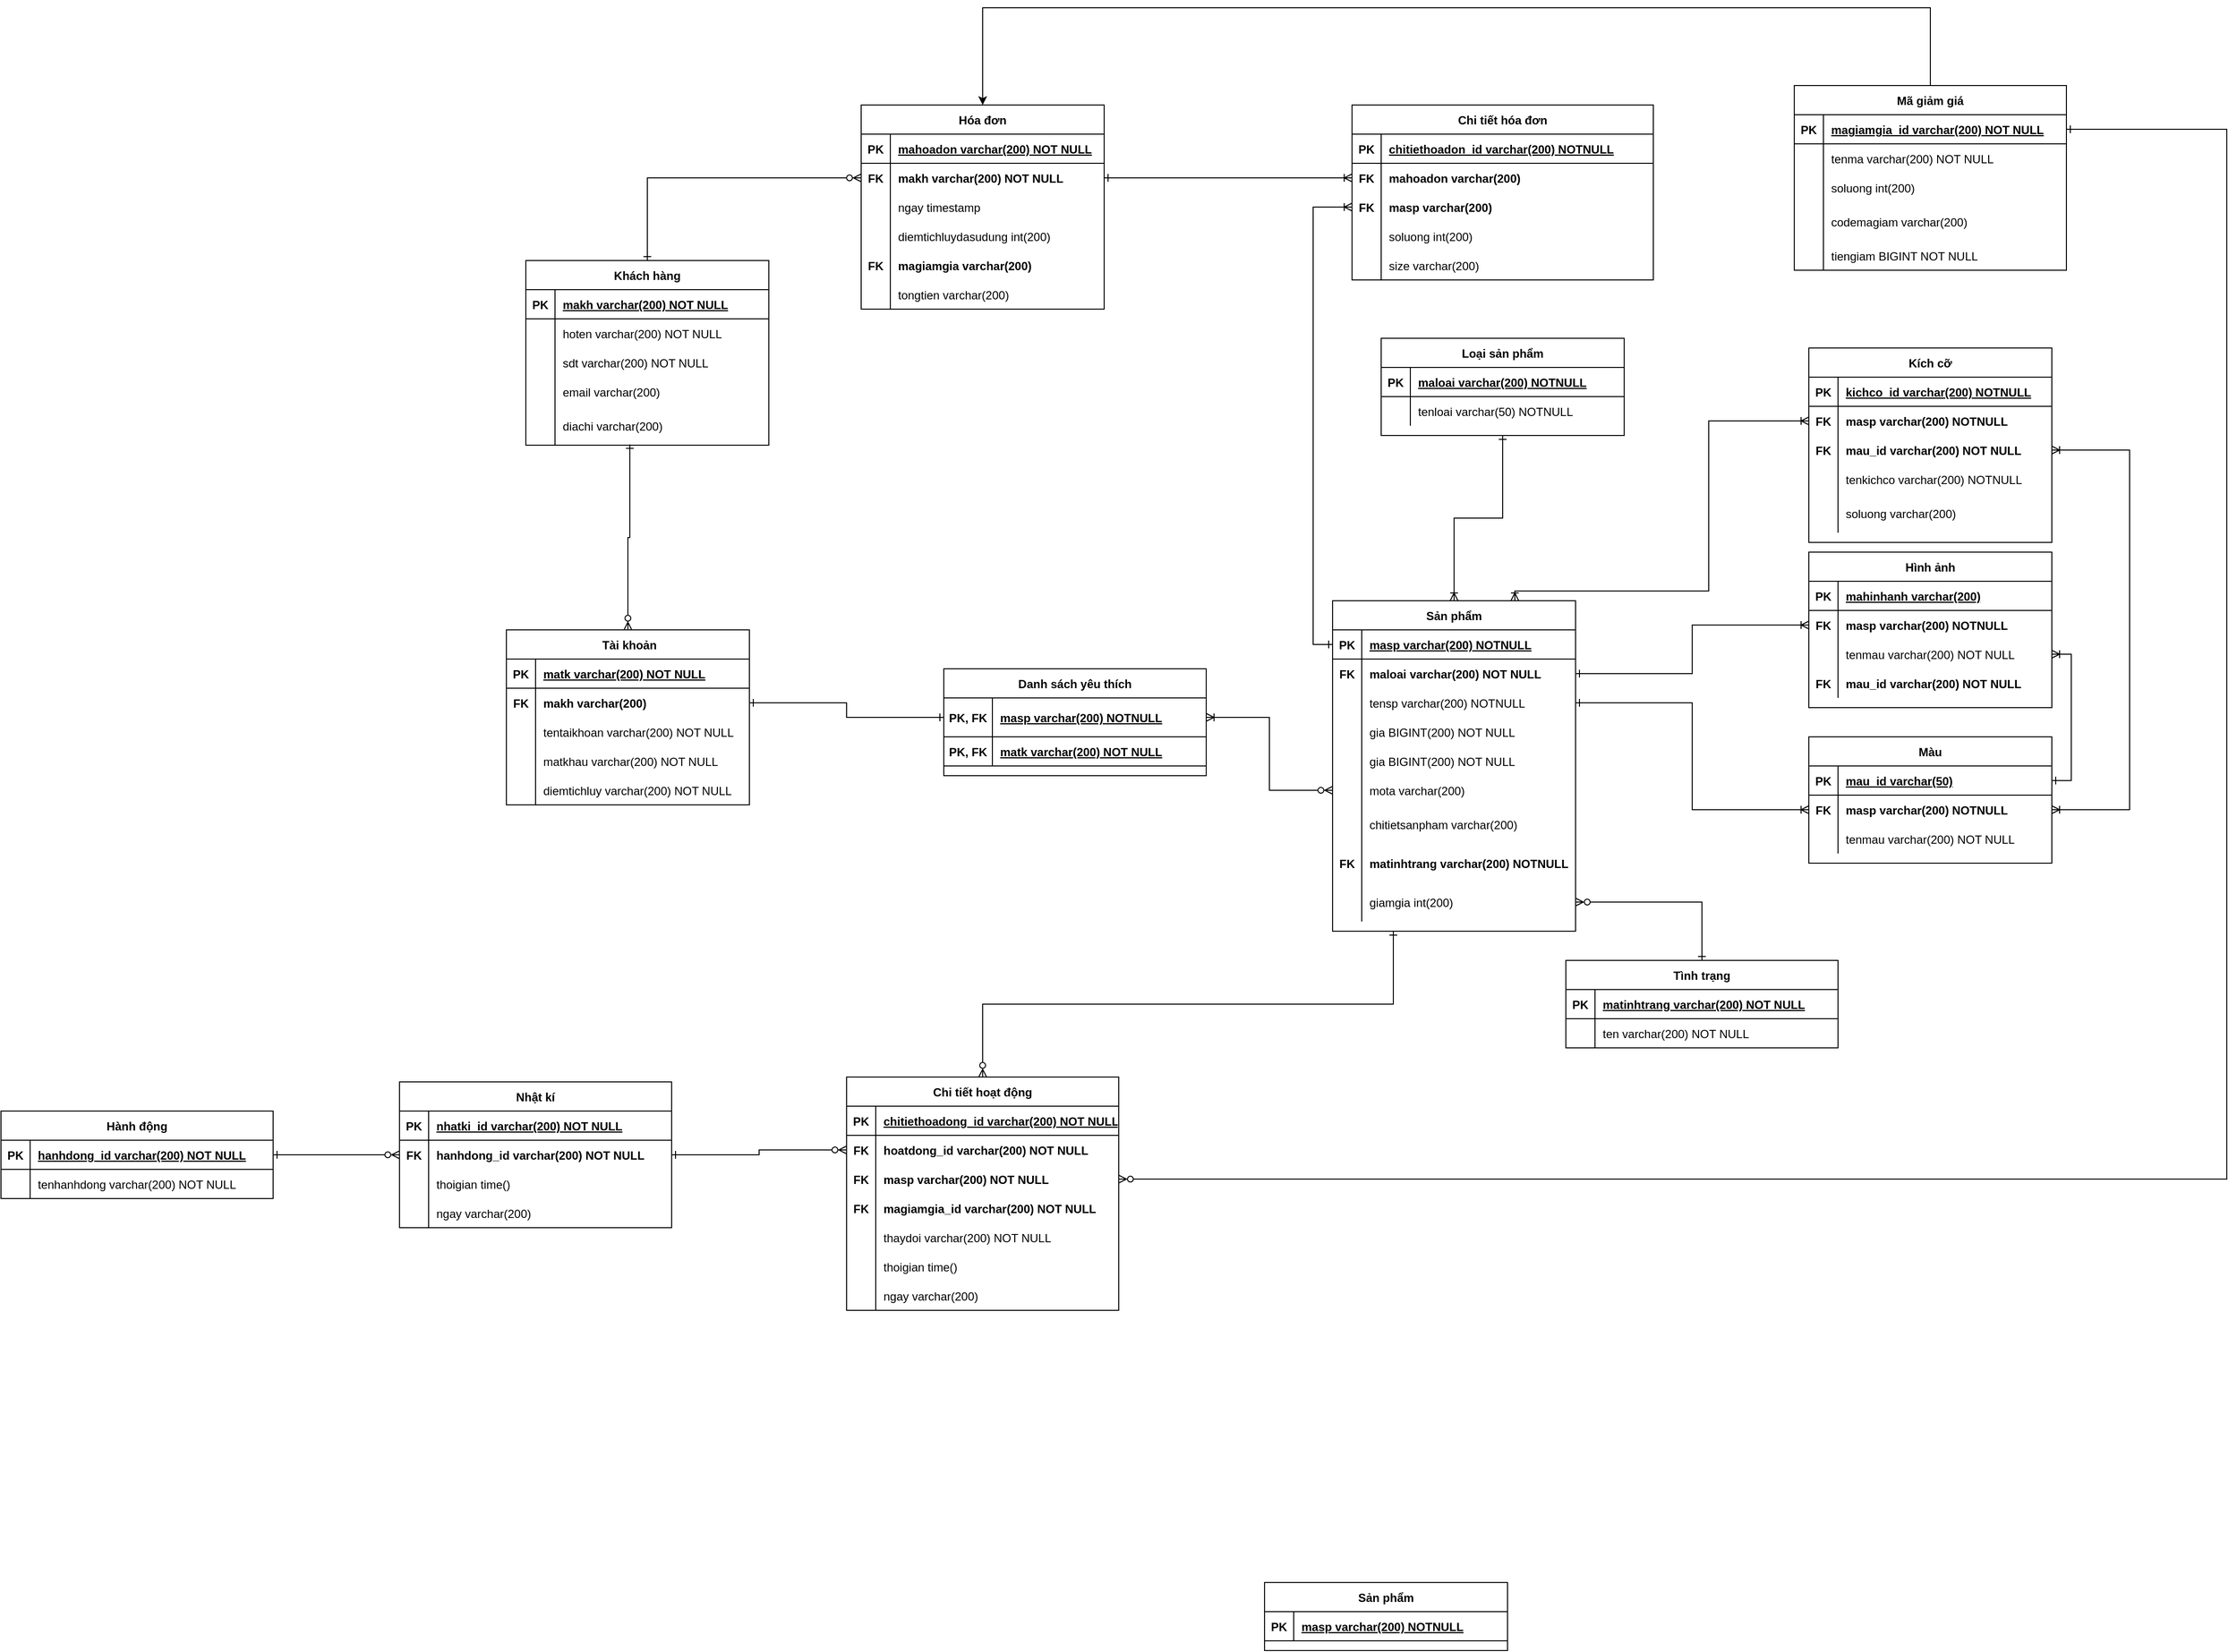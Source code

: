 <mxfile version="26.0.16">
  <diagram id="R2lEEEUBdFMjLlhIrx00" name="Page-1">
    <mxGraphModel dx="4325" dy="2653" grid="1" gridSize="10" guides="1" tooltips="1" connect="1" arrows="1" fold="1" page="1" pageScale="1" pageWidth="850" pageHeight="1100" math="0" shadow="0" extFonts="Permanent Marker^https://fonts.googleapis.com/css?family=Permanent+Marker">
      <root>
        <mxCell id="0" />
        <mxCell id="1" parent="0" />
        <mxCell id="C-vyLk0tnHw3VtMMgP7b-23" value="Khách hàng" style="shape=table;startSize=30;container=1;collapsible=1;childLayout=tableLayout;fixedRows=1;rowLines=0;fontStyle=1;align=center;resizeLast=1;" parent="1" vertex="1">
          <mxGeometry x="-480" y="-200" width="250" height="190" as="geometry" />
        </mxCell>
        <mxCell id="C-vyLk0tnHw3VtMMgP7b-24" value="" style="shape=partialRectangle;collapsible=0;dropTarget=0;pointerEvents=0;fillColor=none;points=[[0,0.5],[1,0.5]];portConstraint=eastwest;top=0;left=0;right=0;bottom=1;" parent="C-vyLk0tnHw3VtMMgP7b-23" vertex="1">
          <mxGeometry y="30" width="250" height="30" as="geometry" />
        </mxCell>
        <mxCell id="C-vyLk0tnHw3VtMMgP7b-25" value="PK" style="shape=partialRectangle;overflow=hidden;connectable=0;fillColor=none;top=0;left=0;bottom=0;right=0;fontStyle=1;" parent="C-vyLk0tnHw3VtMMgP7b-24" vertex="1">
          <mxGeometry width="30" height="30" as="geometry">
            <mxRectangle width="30" height="30" as="alternateBounds" />
          </mxGeometry>
        </mxCell>
        <mxCell id="C-vyLk0tnHw3VtMMgP7b-26" value="makh varchar(200) NOT NULL" style="shape=partialRectangle;overflow=hidden;connectable=0;fillColor=none;top=0;left=0;bottom=0;right=0;align=left;spacingLeft=6;fontStyle=5;" parent="C-vyLk0tnHw3VtMMgP7b-24" vertex="1">
          <mxGeometry x="30" width="220" height="30" as="geometry">
            <mxRectangle width="220" height="30" as="alternateBounds" />
          </mxGeometry>
        </mxCell>
        <mxCell id="C-vyLk0tnHw3VtMMgP7b-27" value="" style="shape=partialRectangle;collapsible=0;dropTarget=0;pointerEvents=0;fillColor=none;points=[[0,0.5],[1,0.5]];portConstraint=eastwest;top=0;left=0;right=0;bottom=0;" parent="C-vyLk0tnHw3VtMMgP7b-23" vertex="1">
          <mxGeometry y="60" width="250" height="30" as="geometry" />
        </mxCell>
        <mxCell id="C-vyLk0tnHw3VtMMgP7b-28" value="" style="shape=partialRectangle;overflow=hidden;connectable=0;fillColor=none;top=0;left=0;bottom=0;right=0;" parent="C-vyLk0tnHw3VtMMgP7b-27" vertex="1">
          <mxGeometry width="30" height="30" as="geometry">
            <mxRectangle width="30" height="30" as="alternateBounds" />
          </mxGeometry>
        </mxCell>
        <mxCell id="C-vyLk0tnHw3VtMMgP7b-29" value="hoten varchar(200) NOT NULL" style="shape=partialRectangle;overflow=hidden;connectable=0;fillColor=none;top=0;left=0;bottom=0;right=0;align=left;spacingLeft=6;" parent="C-vyLk0tnHw3VtMMgP7b-27" vertex="1">
          <mxGeometry x="30" width="220" height="30" as="geometry">
            <mxRectangle width="220" height="30" as="alternateBounds" />
          </mxGeometry>
        </mxCell>
        <mxCell id="EPuCbXX-aOgMibLCKAtW-19" value="" style="shape=partialRectangle;collapsible=0;dropTarget=0;pointerEvents=0;fillColor=none;points=[[0,0.5],[1,0.5]];portConstraint=eastwest;top=0;left=0;right=0;bottom=0;" parent="C-vyLk0tnHw3VtMMgP7b-23" vertex="1">
          <mxGeometry y="90" width="250" height="30" as="geometry" />
        </mxCell>
        <mxCell id="EPuCbXX-aOgMibLCKAtW-20" value="" style="shape=partialRectangle;overflow=hidden;connectable=0;fillColor=none;top=0;left=0;bottom=0;right=0;" parent="EPuCbXX-aOgMibLCKAtW-19" vertex="1">
          <mxGeometry width="30" height="30" as="geometry">
            <mxRectangle width="30" height="30" as="alternateBounds" />
          </mxGeometry>
        </mxCell>
        <mxCell id="EPuCbXX-aOgMibLCKAtW-21" value="sdt varchar(200) NOT NULL" style="shape=partialRectangle;overflow=hidden;connectable=0;fillColor=none;top=0;left=0;bottom=0;right=0;align=left;spacingLeft=6;" parent="EPuCbXX-aOgMibLCKAtW-19" vertex="1">
          <mxGeometry x="30" width="220" height="30" as="geometry">
            <mxRectangle width="220" height="30" as="alternateBounds" />
          </mxGeometry>
        </mxCell>
        <mxCell id="EPuCbXX-aOgMibLCKAtW-37" value="" style="shape=partialRectangle;collapsible=0;dropTarget=0;pointerEvents=0;fillColor=none;points=[[0,0.5],[1,0.5]];portConstraint=eastwest;top=0;left=0;right=0;bottom=0;" parent="C-vyLk0tnHw3VtMMgP7b-23" vertex="1">
          <mxGeometry y="120" width="250" height="30" as="geometry" />
        </mxCell>
        <mxCell id="EPuCbXX-aOgMibLCKAtW-38" value="" style="shape=partialRectangle;overflow=hidden;connectable=0;fillColor=none;top=0;left=0;bottom=0;right=0;" parent="EPuCbXX-aOgMibLCKAtW-37" vertex="1">
          <mxGeometry width="30" height="30" as="geometry">
            <mxRectangle width="30" height="30" as="alternateBounds" />
          </mxGeometry>
        </mxCell>
        <mxCell id="EPuCbXX-aOgMibLCKAtW-39" value="email varchar(200)" style="shape=partialRectangle;overflow=hidden;connectable=0;fillColor=none;top=0;left=0;bottom=0;right=0;align=left;spacingLeft=6;" parent="EPuCbXX-aOgMibLCKAtW-37" vertex="1">
          <mxGeometry x="30" width="220" height="30" as="geometry">
            <mxRectangle width="220" height="30" as="alternateBounds" />
          </mxGeometry>
        </mxCell>
        <mxCell id="EPuCbXX-aOgMibLCKAtW-40" value="" style="shape=partialRectangle;collapsible=0;dropTarget=0;pointerEvents=0;fillColor=none;points=[[0,0.5],[1,0.5]];portConstraint=eastwest;top=0;left=0;right=0;bottom=0;" parent="C-vyLk0tnHw3VtMMgP7b-23" vertex="1">
          <mxGeometry y="150" width="250" height="40" as="geometry" />
        </mxCell>
        <mxCell id="EPuCbXX-aOgMibLCKAtW-41" value="" style="shape=partialRectangle;overflow=hidden;connectable=0;fillColor=none;top=0;left=0;bottom=0;right=0;" parent="EPuCbXX-aOgMibLCKAtW-40" vertex="1">
          <mxGeometry width="30" height="40" as="geometry">
            <mxRectangle width="30" height="40" as="alternateBounds" />
          </mxGeometry>
        </mxCell>
        <mxCell id="EPuCbXX-aOgMibLCKAtW-42" value="diachi varchar(200)" style="shape=partialRectangle;overflow=hidden;connectable=0;fillColor=none;top=0;left=0;bottom=0;right=0;align=left;spacingLeft=6;" parent="EPuCbXX-aOgMibLCKAtW-40" vertex="1">
          <mxGeometry x="30" width="220" height="40" as="geometry">
            <mxRectangle width="220" height="40" as="alternateBounds" />
          </mxGeometry>
        </mxCell>
        <mxCell id="EPuCbXX-aOgMibLCKAtW-1" value="Loại sản phẩm" style="shape=table;startSize=30;container=1;collapsible=1;childLayout=tableLayout;fixedRows=1;rowLines=0;fontStyle=1;align=center;resizeLast=1;" parent="1" vertex="1">
          <mxGeometry x="400" y="-120" width="250" height="100" as="geometry" />
        </mxCell>
        <mxCell id="EPuCbXX-aOgMibLCKAtW-2" value="" style="shape=partialRectangle;collapsible=0;dropTarget=0;pointerEvents=0;fillColor=none;points=[[0,0.5],[1,0.5]];portConstraint=eastwest;top=0;left=0;right=0;bottom=1;" parent="EPuCbXX-aOgMibLCKAtW-1" vertex="1">
          <mxGeometry y="30" width="250" height="30" as="geometry" />
        </mxCell>
        <mxCell id="EPuCbXX-aOgMibLCKAtW-3" value="PK" style="shape=partialRectangle;overflow=hidden;connectable=0;fillColor=none;top=0;left=0;bottom=0;right=0;fontStyle=1;" parent="EPuCbXX-aOgMibLCKAtW-2" vertex="1">
          <mxGeometry width="30" height="30" as="geometry">
            <mxRectangle width="30" height="30" as="alternateBounds" />
          </mxGeometry>
        </mxCell>
        <mxCell id="EPuCbXX-aOgMibLCKAtW-4" value="maloai varchar(200) NOTNULL" style="shape=partialRectangle;overflow=hidden;connectable=0;fillColor=none;top=0;left=0;bottom=0;right=0;align=left;spacingLeft=6;fontStyle=5;" parent="EPuCbXX-aOgMibLCKAtW-2" vertex="1">
          <mxGeometry x="30" width="220" height="30" as="geometry">
            <mxRectangle width="220" height="30" as="alternateBounds" />
          </mxGeometry>
        </mxCell>
        <mxCell id="EPuCbXX-aOgMibLCKAtW-5" value="" style="shape=partialRectangle;collapsible=0;dropTarget=0;pointerEvents=0;fillColor=none;points=[[0,0.5],[1,0.5]];portConstraint=eastwest;top=0;left=0;right=0;bottom=0;" parent="EPuCbXX-aOgMibLCKAtW-1" vertex="1">
          <mxGeometry y="60" width="250" height="30" as="geometry" />
        </mxCell>
        <mxCell id="EPuCbXX-aOgMibLCKAtW-6" value="" style="shape=partialRectangle;overflow=hidden;connectable=0;fillColor=none;top=0;left=0;bottom=0;right=0;" parent="EPuCbXX-aOgMibLCKAtW-5" vertex="1">
          <mxGeometry width="30" height="30" as="geometry">
            <mxRectangle width="30" height="30" as="alternateBounds" />
          </mxGeometry>
        </mxCell>
        <mxCell id="EPuCbXX-aOgMibLCKAtW-7" value="tenloai varchar(50) NOTNULL" style="shape=partialRectangle;overflow=hidden;connectable=0;fillColor=none;top=0;left=0;bottom=0;right=0;align=left;spacingLeft=6;" parent="EPuCbXX-aOgMibLCKAtW-5" vertex="1">
          <mxGeometry x="30" width="220" height="30" as="geometry">
            <mxRectangle width="220" height="30" as="alternateBounds" />
          </mxGeometry>
        </mxCell>
        <mxCell id="EPuCbXX-aOgMibLCKAtW-43" value="Sản phẩm" style="shape=table;startSize=30;container=1;collapsible=1;childLayout=tableLayout;fixedRows=1;rowLines=0;fontStyle=1;align=center;resizeLast=1;" parent="1" vertex="1">
          <mxGeometry x="350" y="150" width="250" height="340" as="geometry" />
        </mxCell>
        <mxCell id="EPuCbXX-aOgMibLCKAtW-44" value="" style="shape=partialRectangle;collapsible=0;dropTarget=0;pointerEvents=0;fillColor=none;points=[[0,0.5],[1,0.5]];portConstraint=eastwest;top=0;left=0;right=0;bottom=1;" parent="EPuCbXX-aOgMibLCKAtW-43" vertex="1">
          <mxGeometry y="30" width="250" height="30" as="geometry" />
        </mxCell>
        <mxCell id="EPuCbXX-aOgMibLCKAtW-45" value="PK" style="shape=partialRectangle;overflow=hidden;connectable=0;fillColor=none;top=0;left=0;bottom=0;right=0;fontStyle=1;" parent="EPuCbXX-aOgMibLCKAtW-44" vertex="1">
          <mxGeometry width="30" height="30" as="geometry">
            <mxRectangle width="30" height="30" as="alternateBounds" />
          </mxGeometry>
        </mxCell>
        <mxCell id="EPuCbXX-aOgMibLCKAtW-46" value="masp varchar(200) NOTNULL" style="shape=partialRectangle;overflow=hidden;connectable=0;fillColor=none;top=0;left=0;bottom=0;right=0;align=left;spacingLeft=6;fontStyle=5;" parent="EPuCbXX-aOgMibLCKAtW-44" vertex="1">
          <mxGeometry x="30" width="220" height="30" as="geometry">
            <mxRectangle width="220" height="30" as="alternateBounds" />
          </mxGeometry>
        </mxCell>
        <mxCell id="EPuCbXX-aOgMibLCKAtW-83" value="" style="shape=partialRectangle;collapsible=0;dropTarget=0;pointerEvents=0;fillColor=none;points=[[0,0.5],[1,0.5]];portConstraint=eastwest;top=0;left=0;right=0;bottom=0;fontStyle=1" parent="EPuCbXX-aOgMibLCKAtW-43" vertex="1">
          <mxGeometry y="60" width="250" height="30" as="geometry" />
        </mxCell>
        <mxCell id="EPuCbXX-aOgMibLCKAtW-84" value="FK" style="shape=partialRectangle;overflow=hidden;connectable=0;fillColor=none;top=0;left=0;bottom=0;right=0;fontStyle=1" parent="EPuCbXX-aOgMibLCKAtW-83" vertex="1">
          <mxGeometry width="30" height="30" as="geometry">
            <mxRectangle width="30" height="30" as="alternateBounds" />
          </mxGeometry>
        </mxCell>
        <mxCell id="EPuCbXX-aOgMibLCKAtW-85" value="maloai varchar(200) NOT NULL" style="shape=partialRectangle;overflow=hidden;connectable=0;fillColor=none;top=0;left=0;bottom=0;right=0;align=left;spacingLeft=6;fontStyle=1" parent="EPuCbXX-aOgMibLCKAtW-83" vertex="1">
          <mxGeometry x="30" width="220" height="30" as="geometry">
            <mxRectangle width="220" height="30" as="alternateBounds" />
          </mxGeometry>
        </mxCell>
        <mxCell id="EPuCbXX-aOgMibLCKAtW-77" value="" style="shape=partialRectangle;collapsible=0;dropTarget=0;pointerEvents=0;fillColor=none;points=[[0,0.5],[1,0.5]];portConstraint=eastwest;top=0;left=0;right=0;bottom=0;" parent="EPuCbXX-aOgMibLCKAtW-43" vertex="1">
          <mxGeometry y="90" width="250" height="30" as="geometry" />
        </mxCell>
        <mxCell id="EPuCbXX-aOgMibLCKAtW-78" value="" style="shape=partialRectangle;overflow=hidden;connectable=0;fillColor=none;top=0;left=0;bottom=0;right=0;" parent="EPuCbXX-aOgMibLCKAtW-77" vertex="1">
          <mxGeometry width="30" height="30" as="geometry">
            <mxRectangle width="30" height="30" as="alternateBounds" />
          </mxGeometry>
        </mxCell>
        <mxCell id="EPuCbXX-aOgMibLCKAtW-79" value="tensp varchar(200) NOTNULL" style="shape=partialRectangle;overflow=hidden;connectable=0;fillColor=none;top=0;left=0;bottom=0;right=0;align=left;spacingLeft=6;" parent="EPuCbXX-aOgMibLCKAtW-77" vertex="1">
          <mxGeometry x="30" width="220" height="30" as="geometry">
            <mxRectangle width="220" height="30" as="alternateBounds" />
          </mxGeometry>
        </mxCell>
        <mxCell id="EPuCbXX-aOgMibLCKAtW-80" value="" style="shape=partialRectangle;collapsible=0;dropTarget=0;pointerEvents=0;fillColor=none;points=[[0,0.5],[1,0.5]];portConstraint=eastwest;top=0;left=0;right=0;bottom=0;" parent="EPuCbXX-aOgMibLCKAtW-43" vertex="1">
          <mxGeometry y="120" width="250" height="30" as="geometry" />
        </mxCell>
        <mxCell id="EPuCbXX-aOgMibLCKAtW-81" value="" style="shape=partialRectangle;overflow=hidden;connectable=0;fillColor=none;top=0;left=0;bottom=0;right=0;" parent="EPuCbXX-aOgMibLCKAtW-80" vertex="1">
          <mxGeometry width="30" height="30" as="geometry">
            <mxRectangle width="30" height="30" as="alternateBounds" />
          </mxGeometry>
        </mxCell>
        <mxCell id="EPuCbXX-aOgMibLCKAtW-82" value="gia BIGINT(200) NOT NULL" style="shape=partialRectangle;overflow=hidden;connectable=0;fillColor=none;top=0;left=0;bottom=0;right=0;align=left;spacingLeft=6;" parent="EPuCbXX-aOgMibLCKAtW-80" vertex="1">
          <mxGeometry x="30" width="220" height="30" as="geometry">
            <mxRectangle width="220" height="30" as="alternateBounds" />
          </mxGeometry>
        </mxCell>
        <mxCell id="WWUs0BU4ACrdZe2KZrXH-228" value="" style="shape=partialRectangle;collapsible=0;dropTarget=0;pointerEvents=0;fillColor=none;points=[[0,0.5],[1,0.5]];portConstraint=eastwest;top=0;left=0;right=0;bottom=0;" vertex="1" parent="EPuCbXX-aOgMibLCKAtW-43">
          <mxGeometry y="150" width="250" height="30" as="geometry" />
        </mxCell>
        <mxCell id="WWUs0BU4ACrdZe2KZrXH-229" value="" style="shape=partialRectangle;overflow=hidden;connectable=0;fillColor=none;top=0;left=0;bottom=0;right=0;" vertex="1" parent="WWUs0BU4ACrdZe2KZrXH-228">
          <mxGeometry width="30" height="30" as="geometry">
            <mxRectangle width="30" height="30" as="alternateBounds" />
          </mxGeometry>
        </mxCell>
        <mxCell id="WWUs0BU4ACrdZe2KZrXH-230" value="gia BIGINT(200) NOT NULL" style="shape=partialRectangle;overflow=hidden;connectable=0;fillColor=none;top=0;left=0;bottom=0;right=0;align=left;spacingLeft=6;" vertex="1" parent="WWUs0BU4ACrdZe2KZrXH-228">
          <mxGeometry x="30" width="220" height="30" as="geometry">
            <mxRectangle width="220" height="30" as="alternateBounds" />
          </mxGeometry>
        </mxCell>
        <mxCell id="EPuCbXX-aOgMibLCKAtW-61" value="" style="shape=partialRectangle;collapsible=0;dropTarget=0;pointerEvents=0;fillColor=none;points=[[0,0.5],[1,0.5]];portConstraint=eastwest;top=0;left=0;right=0;bottom=0;" parent="EPuCbXX-aOgMibLCKAtW-43" vertex="1">
          <mxGeometry y="180" width="250" height="30" as="geometry" />
        </mxCell>
        <mxCell id="EPuCbXX-aOgMibLCKAtW-62" value="" style="shape=partialRectangle;overflow=hidden;connectable=0;fillColor=none;top=0;left=0;bottom=0;right=0;" parent="EPuCbXX-aOgMibLCKAtW-61" vertex="1">
          <mxGeometry width="30" height="30" as="geometry">
            <mxRectangle width="30" height="30" as="alternateBounds" />
          </mxGeometry>
        </mxCell>
        <mxCell id="EPuCbXX-aOgMibLCKAtW-63" value="mota varchar(200)" style="shape=partialRectangle;overflow=hidden;connectable=0;fillColor=none;top=0;left=0;bottom=0;right=0;align=left;spacingLeft=6;" parent="EPuCbXX-aOgMibLCKAtW-61" vertex="1">
          <mxGeometry x="30" width="220" height="30" as="geometry">
            <mxRectangle width="220" height="30" as="alternateBounds" />
          </mxGeometry>
        </mxCell>
        <mxCell id="EPuCbXX-aOgMibLCKAtW-70" value="" style="shape=partialRectangle;collapsible=0;dropTarget=0;pointerEvents=0;fillColor=none;points=[[0,0.5],[1,0.5]];portConstraint=eastwest;top=0;left=0;right=0;bottom=0;" parent="EPuCbXX-aOgMibLCKAtW-43" vertex="1">
          <mxGeometry y="210" width="250" height="40" as="geometry" />
        </mxCell>
        <mxCell id="EPuCbXX-aOgMibLCKAtW-71" value="" style="shape=partialRectangle;overflow=hidden;connectable=0;fillColor=none;top=0;left=0;bottom=0;right=0;" parent="EPuCbXX-aOgMibLCKAtW-70" vertex="1">
          <mxGeometry width="30" height="40" as="geometry">
            <mxRectangle width="30" height="40" as="alternateBounds" />
          </mxGeometry>
        </mxCell>
        <mxCell id="EPuCbXX-aOgMibLCKAtW-72" value="chitietsanpham varchar(200)" style="shape=partialRectangle;overflow=hidden;connectable=0;fillColor=none;top=0;left=0;bottom=0;right=0;align=left;spacingLeft=6;" parent="EPuCbXX-aOgMibLCKAtW-70" vertex="1">
          <mxGeometry x="30" width="220" height="40" as="geometry">
            <mxRectangle width="220" height="40" as="alternateBounds" />
          </mxGeometry>
        </mxCell>
        <mxCell id="WWUs0BU4ACrdZe2KZrXH-89" value="" style="shape=partialRectangle;collapsible=0;dropTarget=0;pointerEvents=0;fillColor=none;points=[[0,0.5],[1,0.5]];portConstraint=eastwest;top=0;left=0;right=0;bottom=0;" vertex="1" parent="EPuCbXX-aOgMibLCKAtW-43">
          <mxGeometry y="250" width="250" height="40" as="geometry" />
        </mxCell>
        <mxCell id="WWUs0BU4ACrdZe2KZrXH-90" value="FK" style="shape=partialRectangle;overflow=hidden;connectable=0;fillColor=none;top=0;left=0;bottom=0;right=0;fontStyle=1" vertex="1" parent="WWUs0BU4ACrdZe2KZrXH-89">
          <mxGeometry width="30" height="40" as="geometry">
            <mxRectangle width="30" height="40" as="alternateBounds" />
          </mxGeometry>
        </mxCell>
        <mxCell id="WWUs0BU4ACrdZe2KZrXH-91" value="matinhtrang varchar(200) NOTNULL" style="shape=partialRectangle;overflow=hidden;connectable=0;fillColor=none;top=0;left=0;bottom=0;right=0;align=left;spacingLeft=6;fontStyle=1" vertex="1" parent="WWUs0BU4ACrdZe2KZrXH-89">
          <mxGeometry x="30" width="220" height="40" as="geometry">
            <mxRectangle width="220" height="40" as="alternateBounds" />
          </mxGeometry>
        </mxCell>
        <mxCell id="WWUs0BU4ACrdZe2KZrXH-51" value="" style="shape=partialRectangle;collapsible=0;dropTarget=0;pointerEvents=0;fillColor=none;points=[[0,0.5],[1,0.5]];portConstraint=eastwest;top=0;left=0;right=0;bottom=0;" vertex="1" parent="EPuCbXX-aOgMibLCKAtW-43">
          <mxGeometry y="290" width="250" height="40" as="geometry" />
        </mxCell>
        <mxCell id="WWUs0BU4ACrdZe2KZrXH-52" value="" style="shape=partialRectangle;overflow=hidden;connectable=0;fillColor=none;top=0;left=0;bottom=0;right=0;" vertex="1" parent="WWUs0BU4ACrdZe2KZrXH-51">
          <mxGeometry width="30" height="40" as="geometry">
            <mxRectangle width="30" height="40" as="alternateBounds" />
          </mxGeometry>
        </mxCell>
        <mxCell id="WWUs0BU4ACrdZe2KZrXH-53" value="giamgia int(200)" style="shape=partialRectangle;overflow=hidden;connectable=0;fillColor=none;top=0;left=0;bottom=0;right=0;align=left;spacingLeft=6;" vertex="1" parent="WWUs0BU4ACrdZe2KZrXH-51">
          <mxGeometry x="30" width="220" height="40" as="geometry">
            <mxRectangle width="220" height="40" as="alternateBounds" />
          </mxGeometry>
        </mxCell>
        <mxCell id="EPuCbXX-aOgMibLCKAtW-50" value="Kích cỡ" style="shape=table;startSize=30;container=1;collapsible=1;childLayout=tableLayout;fixedRows=1;rowLines=0;fontStyle=1;align=center;resizeLast=1;" parent="1" vertex="1">
          <mxGeometry x="840" y="-110" width="250" height="200" as="geometry" />
        </mxCell>
        <mxCell id="EPuCbXX-aOgMibLCKAtW-51" value="" style="shape=partialRectangle;collapsible=0;dropTarget=0;pointerEvents=0;fillColor=none;points=[[0,0.5],[1,0.5]];portConstraint=eastwest;top=0;left=0;right=0;bottom=1;" parent="EPuCbXX-aOgMibLCKAtW-50" vertex="1">
          <mxGeometry y="30" width="250" height="30" as="geometry" />
        </mxCell>
        <mxCell id="EPuCbXX-aOgMibLCKAtW-52" value="PK" style="shape=partialRectangle;overflow=hidden;connectable=0;fillColor=none;top=0;left=0;bottom=0;right=0;fontStyle=1;" parent="EPuCbXX-aOgMibLCKAtW-51" vertex="1">
          <mxGeometry width="30" height="30" as="geometry">
            <mxRectangle width="30" height="30" as="alternateBounds" />
          </mxGeometry>
        </mxCell>
        <mxCell id="EPuCbXX-aOgMibLCKAtW-53" value="kichco_id varchar(200) NOTNULL" style="shape=partialRectangle;overflow=hidden;connectable=0;fillColor=none;top=0;left=0;bottom=0;right=0;align=left;spacingLeft=6;fontStyle=5;" parent="EPuCbXX-aOgMibLCKAtW-51" vertex="1">
          <mxGeometry x="30" width="220" height="30" as="geometry">
            <mxRectangle width="220" height="30" as="alternateBounds" />
          </mxGeometry>
        </mxCell>
        <mxCell id="EPuCbXX-aOgMibLCKAtW-54" value="" style="shape=partialRectangle;collapsible=0;dropTarget=0;pointerEvents=0;fillColor=none;points=[[0,0.5],[1,0.5]];portConstraint=eastwest;top=0;left=0;right=0;bottom=0;" parent="EPuCbXX-aOgMibLCKAtW-50" vertex="1">
          <mxGeometry y="60" width="250" height="30" as="geometry" />
        </mxCell>
        <mxCell id="EPuCbXX-aOgMibLCKAtW-55" value="FK" style="shape=partialRectangle;overflow=hidden;connectable=0;fillColor=none;top=0;left=0;bottom=0;right=0;fontStyle=1" parent="EPuCbXX-aOgMibLCKAtW-54" vertex="1">
          <mxGeometry width="30" height="30" as="geometry">
            <mxRectangle width="30" height="30" as="alternateBounds" />
          </mxGeometry>
        </mxCell>
        <mxCell id="EPuCbXX-aOgMibLCKAtW-56" value="masp varchar(200) NOTNULL" style="shape=partialRectangle;overflow=hidden;connectable=0;fillColor=none;top=0;left=0;bottom=0;right=0;align=left;spacingLeft=6;fontStyle=1" parent="EPuCbXX-aOgMibLCKAtW-54" vertex="1">
          <mxGeometry x="30" width="220" height="30" as="geometry">
            <mxRectangle width="220" height="30" as="alternateBounds" />
          </mxGeometry>
        </mxCell>
        <mxCell id="WWUs0BU4ACrdZe2KZrXH-249" value="" style="shape=partialRectangle;collapsible=0;dropTarget=0;pointerEvents=0;fillColor=none;points=[[0,0.5],[1,0.5]];portConstraint=eastwest;top=0;left=0;right=0;bottom=0;" vertex="1" parent="EPuCbXX-aOgMibLCKAtW-50">
          <mxGeometry y="90" width="250" height="30" as="geometry" />
        </mxCell>
        <mxCell id="WWUs0BU4ACrdZe2KZrXH-250" value="FK" style="shape=partialRectangle;overflow=hidden;connectable=0;fillColor=none;top=0;left=0;bottom=0;right=0;fontStyle=1" vertex="1" parent="WWUs0BU4ACrdZe2KZrXH-249">
          <mxGeometry width="30" height="30" as="geometry">
            <mxRectangle width="30" height="30" as="alternateBounds" />
          </mxGeometry>
        </mxCell>
        <mxCell id="WWUs0BU4ACrdZe2KZrXH-251" value="mau_id varchar(200) NOT NULL" style="shape=partialRectangle;overflow=hidden;connectable=0;fillColor=none;top=0;left=0;bottom=0;right=0;align=left;spacingLeft=6;fontStyle=1" vertex="1" parent="WWUs0BU4ACrdZe2KZrXH-249">
          <mxGeometry x="30" width="220" height="30" as="geometry">
            <mxRectangle width="220" height="30" as="alternateBounds" />
          </mxGeometry>
        </mxCell>
        <mxCell id="EPuCbXX-aOgMibLCKAtW-47" value="" style="shape=partialRectangle;collapsible=0;dropTarget=0;pointerEvents=0;fillColor=none;points=[[0,0.5],[1,0.5]];portConstraint=eastwest;top=0;left=0;right=0;bottom=0;" parent="EPuCbXX-aOgMibLCKAtW-50" vertex="1">
          <mxGeometry y="120" width="250" height="30" as="geometry" />
        </mxCell>
        <mxCell id="EPuCbXX-aOgMibLCKAtW-48" value="" style="shape=partialRectangle;overflow=hidden;connectable=0;fillColor=none;top=0;left=0;bottom=0;right=0;" parent="EPuCbXX-aOgMibLCKAtW-47" vertex="1">
          <mxGeometry width="30" height="30" as="geometry">
            <mxRectangle width="30" height="30" as="alternateBounds" />
          </mxGeometry>
        </mxCell>
        <mxCell id="EPuCbXX-aOgMibLCKAtW-49" value="tenkichco varchar(200) NOTNULL" style="shape=partialRectangle;overflow=hidden;connectable=0;fillColor=none;top=0;left=0;bottom=0;right=0;align=left;spacingLeft=6;" parent="EPuCbXX-aOgMibLCKAtW-47" vertex="1">
          <mxGeometry x="30" width="220" height="30" as="geometry">
            <mxRectangle width="220" height="30" as="alternateBounds" />
          </mxGeometry>
        </mxCell>
        <mxCell id="EPuCbXX-aOgMibLCKAtW-152" value="" style="shape=partialRectangle;collapsible=0;dropTarget=0;pointerEvents=0;fillColor=none;points=[[0,0.5],[1,0.5]];portConstraint=eastwest;top=0;left=0;right=0;bottom=0;" parent="EPuCbXX-aOgMibLCKAtW-50" vertex="1">
          <mxGeometry y="150" width="250" height="40" as="geometry" />
        </mxCell>
        <mxCell id="EPuCbXX-aOgMibLCKAtW-153" value="" style="shape=partialRectangle;overflow=hidden;connectable=0;fillColor=none;top=0;left=0;bottom=0;right=0;" parent="EPuCbXX-aOgMibLCKAtW-152" vertex="1">
          <mxGeometry width="30" height="40" as="geometry">
            <mxRectangle width="30" height="40" as="alternateBounds" />
          </mxGeometry>
        </mxCell>
        <mxCell id="EPuCbXX-aOgMibLCKAtW-154" value="soluong varchar(200)" style="shape=partialRectangle;overflow=hidden;connectable=0;fillColor=none;top=0;left=0;bottom=0;right=0;align=left;spacingLeft=6;" parent="EPuCbXX-aOgMibLCKAtW-152" vertex="1">
          <mxGeometry x="30" width="220" height="40" as="geometry">
            <mxRectangle width="220" height="40" as="alternateBounds" />
          </mxGeometry>
        </mxCell>
        <mxCell id="EPuCbXX-aOgMibLCKAtW-90" value="Hình ảnh" style="shape=table;startSize=30;container=1;collapsible=1;childLayout=tableLayout;fixedRows=1;rowLines=0;fontStyle=1;align=center;resizeLast=1;" parent="1" vertex="1">
          <mxGeometry x="840" y="100" width="250" height="160" as="geometry" />
        </mxCell>
        <mxCell id="EPuCbXX-aOgMibLCKAtW-91" value="" style="shape=partialRectangle;collapsible=0;dropTarget=0;pointerEvents=0;fillColor=none;points=[[0,0.5],[1,0.5]];portConstraint=eastwest;top=0;left=0;right=0;bottom=1;" parent="EPuCbXX-aOgMibLCKAtW-90" vertex="1">
          <mxGeometry y="30" width="250" height="30" as="geometry" />
        </mxCell>
        <mxCell id="EPuCbXX-aOgMibLCKAtW-92" value="PK" style="shape=partialRectangle;overflow=hidden;connectable=0;fillColor=none;top=0;left=0;bottom=0;right=0;fontStyle=1;" parent="EPuCbXX-aOgMibLCKAtW-91" vertex="1">
          <mxGeometry width="30" height="30" as="geometry">
            <mxRectangle width="30" height="30" as="alternateBounds" />
          </mxGeometry>
        </mxCell>
        <mxCell id="EPuCbXX-aOgMibLCKAtW-93" value="mahinhanh varchar(200)" style="shape=partialRectangle;overflow=hidden;connectable=0;fillColor=none;top=0;left=0;bottom=0;right=0;align=left;spacingLeft=6;fontStyle=5;" parent="EPuCbXX-aOgMibLCKAtW-91" vertex="1">
          <mxGeometry x="30" width="220" height="30" as="geometry">
            <mxRectangle width="220" height="30" as="alternateBounds" />
          </mxGeometry>
        </mxCell>
        <mxCell id="EPuCbXX-aOgMibLCKAtW-94" value="" style="shape=partialRectangle;collapsible=0;dropTarget=0;pointerEvents=0;fillColor=none;points=[[0,0.5],[1,0.5]];portConstraint=eastwest;top=0;left=0;right=0;bottom=0;" parent="EPuCbXX-aOgMibLCKAtW-90" vertex="1">
          <mxGeometry y="60" width="250" height="30" as="geometry" />
        </mxCell>
        <mxCell id="EPuCbXX-aOgMibLCKAtW-95" value="FK" style="shape=partialRectangle;overflow=hidden;connectable=0;fillColor=none;top=0;left=0;bottom=0;right=0;fontStyle=1" parent="EPuCbXX-aOgMibLCKAtW-94" vertex="1">
          <mxGeometry width="30" height="30" as="geometry">
            <mxRectangle width="30" height="30" as="alternateBounds" />
          </mxGeometry>
        </mxCell>
        <mxCell id="EPuCbXX-aOgMibLCKAtW-96" value="masp varchar(200) NOTNULL" style="shape=partialRectangle;overflow=hidden;connectable=0;fillColor=none;top=0;left=0;bottom=0;right=0;align=left;spacingLeft=6;fontStyle=1" parent="EPuCbXX-aOgMibLCKAtW-94" vertex="1">
          <mxGeometry x="30" width="220" height="30" as="geometry">
            <mxRectangle width="220" height="30" as="alternateBounds" />
          </mxGeometry>
        </mxCell>
        <mxCell id="WWUs0BU4ACrdZe2KZrXH-239" value="" style="shape=partialRectangle;collapsible=0;dropTarget=0;pointerEvents=0;fillColor=none;points=[[0,0.5],[1,0.5]];portConstraint=eastwest;top=0;left=0;right=0;bottom=0;" vertex="1" parent="EPuCbXX-aOgMibLCKAtW-90">
          <mxGeometry y="90" width="250" height="30" as="geometry" />
        </mxCell>
        <mxCell id="WWUs0BU4ACrdZe2KZrXH-240" value="" style="shape=partialRectangle;overflow=hidden;connectable=0;fillColor=none;top=0;left=0;bottom=0;right=0;" vertex="1" parent="WWUs0BU4ACrdZe2KZrXH-239">
          <mxGeometry width="30" height="30" as="geometry">
            <mxRectangle width="30" height="30" as="alternateBounds" />
          </mxGeometry>
        </mxCell>
        <mxCell id="WWUs0BU4ACrdZe2KZrXH-241" value="tenmau varchar(200) NOT NULL" style="shape=partialRectangle;overflow=hidden;connectable=0;fillColor=none;top=0;left=0;bottom=0;right=0;align=left;spacingLeft=6;" vertex="1" parent="WWUs0BU4ACrdZe2KZrXH-239">
          <mxGeometry x="30" width="220" height="30" as="geometry">
            <mxRectangle width="220" height="30" as="alternateBounds" />
          </mxGeometry>
        </mxCell>
        <mxCell id="EPuCbXX-aOgMibLCKAtW-97" value="" style="shape=partialRectangle;collapsible=0;dropTarget=0;pointerEvents=0;fillColor=none;points=[[0,0.5],[1,0.5]];portConstraint=eastwest;top=0;left=0;right=0;bottom=0;" parent="EPuCbXX-aOgMibLCKAtW-90" vertex="1">
          <mxGeometry y="120" width="250" height="30" as="geometry" />
        </mxCell>
        <mxCell id="EPuCbXX-aOgMibLCKAtW-98" value="FK" style="shape=partialRectangle;overflow=hidden;connectable=0;fillColor=none;top=0;left=0;bottom=0;right=0;fontStyle=1" parent="EPuCbXX-aOgMibLCKAtW-97" vertex="1">
          <mxGeometry width="30" height="30" as="geometry">
            <mxRectangle width="30" height="30" as="alternateBounds" />
          </mxGeometry>
        </mxCell>
        <mxCell id="EPuCbXX-aOgMibLCKAtW-99" value="mau_id varchar(200) NOT NULL" style="shape=partialRectangle;overflow=hidden;connectable=0;fillColor=none;top=0;left=0;bottom=0;right=0;align=left;spacingLeft=6;fontStyle=1" parent="EPuCbXX-aOgMibLCKAtW-97" vertex="1">
          <mxGeometry x="30" width="220" height="30" as="geometry">
            <mxRectangle width="220" height="30" as="alternateBounds" />
          </mxGeometry>
        </mxCell>
        <mxCell id="EPuCbXX-aOgMibLCKAtW-100" value="Màu" style="shape=table;startSize=30;container=1;collapsible=1;childLayout=tableLayout;fixedRows=1;rowLines=0;fontStyle=1;align=center;resizeLast=1;" parent="1" vertex="1">
          <mxGeometry x="840" y="290" width="250" height="130" as="geometry" />
        </mxCell>
        <mxCell id="EPuCbXX-aOgMibLCKAtW-101" value="" style="shape=partialRectangle;collapsible=0;dropTarget=0;pointerEvents=0;fillColor=none;points=[[0,0.5],[1,0.5]];portConstraint=eastwest;top=0;left=0;right=0;bottom=1;" parent="EPuCbXX-aOgMibLCKAtW-100" vertex="1">
          <mxGeometry y="30" width="250" height="30" as="geometry" />
        </mxCell>
        <mxCell id="EPuCbXX-aOgMibLCKAtW-102" value="PK" style="shape=partialRectangle;overflow=hidden;connectable=0;fillColor=none;top=0;left=0;bottom=0;right=0;fontStyle=1;" parent="EPuCbXX-aOgMibLCKAtW-101" vertex="1">
          <mxGeometry width="30" height="30" as="geometry">
            <mxRectangle width="30" height="30" as="alternateBounds" />
          </mxGeometry>
        </mxCell>
        <mxCell id="EPuCbXX-aOgMibLCKAtW-103" value="mau_id varchar(50)" style="shape=partialRectangle;overflow=hidden;connectable=0;fillColor=none;top=0;left=0;bottom=0;right=0;align=left;spacingLeft=6;fontStyle=5;" parent="EPuCbXX-aOgMibLCKAtW-101" vertex="1">
          <mxGeometry x="30" width="220" height="30" as="geometry">
            <mxRectangle width="220" height="30" as="alternateBounds" />
          </mxGeometry>
        </mxCell>
        <mxCell id="EPuCbXX-aOgMibLCKAtW-104" value="" style="shape=partialRectangle;collapsible=0;dropTarget=0;pointerEvents=0;fillColor=none;points=[[0,0.5],[1,0.5]];portConstraint=eastwest;top=0;left=0;right=0;bottom=0;" parent="EPuCbXX-aOgMibLCKAtW-100" vertex="1">
          <mxGeometry y="60" width="250" height="30" as="geometry" />
        </mxCell>
        <mxCell id="EPuCbXX-aOgMibLCKAtW-105" value="FK" style="shape=partialRectangle;overflow=hidden;connectable=0;fillColor=none;top=0;left=0;bottom=0;right=0;fontStyle=1" parent="EPuCbXX-aOgMibLCKAtW-104" vertex="1">
          <mxGeometry width="30" height="30" as="geometry">
            <mxRectangle width="30" height="30" as="alternateBounds" />
          </mxGeometry>
        </mxCell>
        <mxCell id="EPuCbXX-aOgMibLCKAtW-106" value="masp varchar(200) NOTNULL" style="shape=partialRectangle;overflow=hidden;connectable=0;fillColor=none;top=0;left=0;bottom=0;right=0;align=left;spacingLeft=6;fontStyle=1" parent="EPuCbXX-aOgMibLCKAtW-104" vertex="1">
          <mxGeometry x="30" width="220" height="30" as="geometry">
            <mxRectangle width="220" height="30" as="alternateBounds" />
          </mxGeometry>
        </mxCell>
        <mxCell id="EPuCbXX-aOgMibLCKAtW-107" value="" style="shape=partialRectangle;collapsible=0;dropTarget=0;pointerEvents=0;fillColor=none;points=[[0,0.5],[1,0.5]];portConstraint=eastwest;top=0;left=0;right=0;bottom=0;" parent="EPuCbXX-aOgMibLCKAtW-100" vertex="1">
          <mxGeometry y="90" width="250" height="30" as="geometry" />
        </mxCell>
        <mxCell id="EPuCbXX-aOgMibLCKAtW-108" value="" style="shape=partialRectangle;overflow=hidden;connectable=0;fillColor=none;top=0;left=0;bottom=0;right=0;" parent="EPuCbXX-aOgMibLCKAtW-107" vertex="1">
          <mxGeometry width="30" height="30" as="geometry">
            <mxRectangle width="30" height="30" as="alternateBounds" />
          </mxGeometry>
        </mxCell>
        <mxCell id="EPuCbXX-aOgMibLCKAtW-109" value="tenmau varchar(200) NOT NULL" style="shape=partialRectangle;overflow=hidden;connectable=0;fillColor=none;top=0;left=0;bottom=0;right=0;align=left;spacingLeft=6;" parent="EPuCbXX-aOgMibLCKAtW-107" vertex="1">
          <mxGeometry x="30" width="220" height="30" as="geometry">
            <mxRectangle width="220" height="30" as="alternateBounds" />
          </mxGeometry>
        </mxCell>
        <mxCell id="EPuCbXX-aOgMibLCKAtW-111" style="edgeStyle=orthogonalEdgeStyle;rounded=0;orthogonalLoop=1;jettySize=auto;html=1;exitX=0.75;exitY=0;exitDx=0;exitDy=0;entryX=0;entryY=0.5;entryDx=0;entryDy=0;endArrow=ERoneToMany;endFill=0;startArrow=ERoneToMany;startFill=0;" parent="1" source="EPuCbXX-aOgMibLCKAtW-43" target="EPuCbXX-aOgMibLCKAtW-54" edge="1">
          <mxGeometry relative="1" as="geometry">
            <Array as="points">
              <mxPoint x="538" y="140" />
              <mxPoint x="737" y="140" />
              <mxPoint x="737" y="-35" />
            </Array>
          </mxGeometry>
        </mxCell>
        <mxCell id="EPuCbXX-aOgMibLCKAtW-115" style="edgeStyle=orthogonalEdgeStyle;rounded=0;orthogonalLoop=1;jettySize=auto;html=1;exitX=0.5;exitY=1;exitDx=0;exitDy=0;entryX=0.5;entryY=0;entryDx=0;entryDy=0;endArrow=ERoneToMany;endFill=0;startArrow=ERone;startFill=0;" parent="1" source="EPuCbXX-aOgMibLCKAtW-1" target="EPuCbXX-aOgMibLCKAtW-43" edge="1">
          <mxGeometry relative="1" as="geometry" />
        </mxCell>
        <mxCell id="EPuCbXX-aOgMibLCKAtW-135" style="edgeStyle=orthogonalEdgeStyle;rounded=0;orthogonalLoop=1;jettySize=auto;html=1;exitX=1;exitY=0.5;exitDx=0;exitDy=0;entryX=0;entryY=0.5;entryDx=0;entryDy=0;endArrow=ERoneToMany;endFill=0;startArrow=ERone;startFill=0;" parent="1" source="EPuCbXX-aOgMibLCKAtW-83" target="EPuCbXX-aOgMibLCKAtW-94" edge="1">
          <mxGeometry relative="1" as="geometry" />
        </mxCell>
        <mxCell id="EPuCbXX-aOgMibLCKAtW-136" value="Danh sách yêu thích" style="shape=table;startSize=30;container=1;collapsible=1;childLayout=tableLayout;fixedRows=1;rowLines=0;fontStyle=1;align=center;resizeLast=1;" parent="1" vertex="1">
          <mxGeometry x="-50" y="220" width="270" height="110" as="geometry" />
        </mxCell>
        <mxCell id="EPuCbXX-aOgMibLCKAtW-137" value="" style="shape=partialRectangle;collapsible=0;dropTarget=0;pointerEvents=0;fillColor=none;points=[[0,0.5],[1,0.5]];portConstraint=eastwest;top=0;left=0;right=0;bottom=1;" parent="EPuCbXX-aOgMibLCKAtW-136" vertex="1">
          <mxGeometry y="30" width="270" height="40" as="geometry" />
        </mxCell>
        <mxCell id="EPuCbXX-aOgMibLCKAtW-138" value="PK, FK" style="shape=partialRectangle;overflow=hidden;connectable=0;fillColor=none;top=0;left=0;bottom=0;right=0;fontStyle=1;" parent="EPuCbXX-aOgMibLCKAtW-137" vertex="1">
          <mxGeometry width="50" height="40" as="geometry">
            <mxRectangle width="50" height="40" as="alternateBounds" />
          </mxGeometry>
        </mxCell>
        <mxCell id="EPuCbXX-aOgMibLCKAtW-139" value="masp varchar(200) NOTNULL" style="shape=partialRectangle;overflow=hidden;connectable=0;fillColor=none;top=0;left=0;bottom=0;right=0;align=left;spacingLeft=6;fontStyle=5;" parent="EPuCbXX-aOgMibLCKAtW-137" vertex="1">
          <mxGeometry x="50" width="220" height="40" as="geometry">
            <mxRectangle width="220" height="40" as="alternateBounds" />
          </mxGeometry>
        </mxCell>
        <mxCell id="WWUs0BU4ACrdZe2KZrXH-2" value="" style="shape=partialRectangle;collapsible=0;dropTarget=0;pointerEvents=0;fillColor=none;points=[[0,0.5],[1,0.5]];portConstraint=eastwest;top=0;left=0;right=0;bottom=1;" vertex="1" parent="EPuCbXX-aOgMibLCKAtW-136">
          <mxGeometry y="70" width="270" height="30" as="geometry" />
        </mxCell>
        <mxCell id="WWUs0BU4ACrdZe2KZrXH-3" value="PK, FK" style="shape=partialRectangle;overflow=hidden;connectable=0;fillColor=none;top=0;left=0;bottom=0;right=0;fontStyle=1;" vertex="1" parent="WWUs0BU4ACrdZe2KZrXH-2">
          <mxGeometry width="50" height="30" as="geometry">
            <mxRectangle width="50" height="30" as="alternateBounds" />
          </mxGeometry>
        </mxCell>
        <mxCell id="WWUs0BU4ACrdZe2KZrXH-4" value="matk varchar(200) NOT NULL" style="shape=partialRectangle;overflow=hidden;connectable=0;fillColor=none;top=0;left=0;bottom=0;right=0;align=left;spacingLeft=6;fontStyle=5;" vertex="1" parent="WWUs0BU4ACrdZe2KZrXH-2">
          <mxGeometry x="50" width="220" height="30" as="geometry">
            <mxRectangle width="220" height="30" as="alternateBounds" />
          </mxGeometry>
        </mxCell>
        <mxCell id="EPuCbXX-aOgMibLCKAtW-155" value=" Tài khoản" style="shape=table;startSize=30;container=1;collapsible=1;childLayout=tableLayout;fixedRows=1;rowLines=0;fontStyle=1;align=center;resizeLast=1;" parent="1" vertex="1">
          <mxGeometry x="-500" y="180" width="250" height="180" as="geometry" />
        </mxCell>
        <mxCell id="EPuCbXX-aOgMibLCKAtW-156" value="" style="shape=partialRectangle;collapsible=0;dropTarget=0;pointerEvents=0;fillColor=none;points=[[0,0.5],[1,0.5]];portConstraint=eastwest;top=0;left=0;right=0;bottom=1;" parent="EPuCbXX-aOgMibLCKAtW-155" vertex="1">
          <mxGeometry y="30" width="250" height="30" as="geometry" />
        </mxCell>
        <mxCell id="EPuCbXX-aOgMibLCKAtW-157" value="PK" style="shape=partialRectangle;overflow=hidden;connectable=0;fillColor=none;top=0;left=0;bottom=0;right=0;fontStyle=1;" parent="EPuCbXX-aOgMibLCKAtW-156" vertex="1">
          <mxGeometry width="30" height="30" as="geometry">
            <mxRectangle width="30" height="30" as="alternateBounds" />
          </mxGeometry>
        </mxCell>
        <mxCell id="EPuCbXX-aOgMibLCKAtW-158" value="matk varchar(200) NOT NULL" style="shape=partialRectangle;overflow=hidden;connectable=0;fillColor=none;top=0;left=0;bottom=0;right=0;align=left;spacingLeft=6;fontStyle=5;" parent="EPuCbXX-aOgMibLCKAtW-156" vertex="1">
          <mxGeometry x="30" width="220" height="30" as="geometry">
            <mxRectangle width="220" height="30" as="alternateBounds" />
          </mxGeometry>
        </mxCell>
        <mxCell id="EPuCbXX-aOgMibLCKAtW-165" value="" style="shape=partialRectangle;collapsible=0;dropTarget=0;pointerEvents=0;fillColor=none;points=[[0,0.5],[1,0.5]];portConstraint=eastwest;top=0;left=0;right=0;bottom=0;" parent="EPuCbXX-aOgMibLCKAtW-155" vertex="1">
          <mxGeometry y="60" width="250" height="30" as="geometry" />
        </mxCell>
        <mxCell id="EPuCbXX-aOgMibLCKAtW-166" value="FK" style="shape=partialRectangle;overflow=hidden;connectable=0;fillColor=none;top=0;left=0;bottom=0;right=0;fontStyle=1" parent="EPuCbXX-aOgMibLCKAtW-165" vertex="1">
          <mxGeometry width="30" height="30" as="geometry">
            <mxRectangle width="30" height="30" as="alternateBounds" />
          </mxGeometry>
        </mxCell>
        <mxCell id="EPuCbXX-aOgMibLCKAtW-167" value="makh varchar(200)" style="shape=partialRectangle;overflow=hidden;connectable=0;fillColor=none;top=0;left=0;bottom=0;right=0;align=left;spacingLeft=6;fontStyle=1" parent="EPuCbXX-aOgMibLCKAtW-165" vertex="1">
          <mxGeometry x="30" width="220" height="30" as="geometry">
            <mxRectangle width="220" height="30" as="alternateBounds" />
          </mxGeometry>
        </mxCell>
        <mxCell id="EPuCbXX-aOgMibLCKAtW-159" value="" style="shape=partialRectangle;collapsible=0;dropTarget=0;pointerEvents=0;fillColor=none;points=[[0,0.5],[1,0.5]];portConstraint=eastwest;top=0;left=0;right=0;bottom=0;" parent="EPuCbXX-aOgMibLCKAtW-155" vertex="1">
          <mxGeometry y="90" width="250" height="30" as="geometry" />
        </mxCell>
        <mxCell id="EPuCbXX-aOgMibLCKAtW-160" value="" style="shape=partialRectangle;overflow=hidden;connectable=0;fillColor=none;top=0;left=0;bottom=0;right=0;" parent="EPuCbXX-aOgMibLCKAtW-159" vertex="1">
          <mxGeometry width="30" height="30" as="geometry">
            <mxRectangle width="30" height="30" as="alternateBounds" />
          </mxGeometry>
        </mxCell>
        <mxCell id="EPuCbXX-aOgMibLCKAtW-161" value="tentaikhoan varchar(200) NOT NULL" style="shape=partialRectangle;overflow=hidden;connectable=0;fillColor=none;top=0;left=0;bottom=0;right=0;align=left;spacingLeft=6;" parent="EPuCbXX-aOgMibLCKAtW-159" vertex="1">
          <mxGeometry x="30" width="220" height="30" as="geometry">
            <mxRectangle width="220" height="30" as="alternateBounds" />
          </mxGeometry>
        </mxCell>
        <mxCell id="EPuCbXX-aOgMibLCKAtW-162" value="" style="shape=partialRectangle;collapsible=0;dropTarget=0;pointerEvents=0;fillColor=none;points=[[0,0.5],[1,0.5]];portConstraint=eastwest;top=0;left=0;right=0;bottom=0;" parent="EPuCbXX-aOgMibLCKAtW-155" vertex="1">
          <mxGeometry y="120" width="250" height="30" as="geometry" />
        </mxCell>
        <mxCell id="EPuCbXX-aOgMibLCKAtW-163" value="" style="shape=partialRectangle;overflow=hidden;connectable=0;fillColor=none;top=0;left=0;bottom=0;right=0;" parent="EPuCbXX-aOgMibLCKAtW-162" vertex="1">
          <mxGeometry width="30" height="30" as="geometry">
            <mxRectangle width="30" height="30" as="alternateBounds" />
          </mxGeometry>
        </mxCell>
        <mxCell id="EPuCbXX-aOgMibLCKAtW-164" value="matkhau varchar(200) NOT NULL" style="shape=partialRectangle;overflow=hidden;connectable=0;fillColor=none;top=0;left=0;bottom=0;right=0;align=left;spacingLeft=6;" parent="EPuCbXX-aOgMibLCKAtW-162" vertex="1">
          <mxGeometry x="30" width="220" height="30" as="geometry">
            <mxRectangle width="220" height="30" as="alternateBounds" />
          </mxGeometry>
        </mxCell>
        <mxCell id="WWUs0BU4ACrdZe2KZrXH-45" value="" style="shape=partialRectangle;collapsible=0;dropTarget=0;pointerEvents=0;fillColor=none;points=[[0,0.5],[1,0.5]];portConstraint=eastwest;top=0;left=0;right=0;bottom=0;" vertex="1" parent="EPuCbXX-aOgMibLCKAtW-155">
          <mxGeometry y="150" width="250" height="30" as="geometry" />
        </mxCell>
        <mxCell id="WWUs0BU4ACrdZe2KZrXH-46" value="" style="shape=partialRectangle;overflow=hidden;connectable=0;fillColor=none;top=0;left=0;bottom=0;right=0;" vertex="1" parent="WWUs0BU4ACrdZe2KZrXH-45">
          <mxGeometry width="30" height="30" as="geometry">
            <mxRectangle width="30" height="30" as="alternateBounds" />
          </mxGeometry>
        </mxCell>
        <mxCell id="WWUs0BU4ACrdZe2KZrXH-47" value="diemtichluy varchar(200) NOT NULL" style="shape=partialRectangle;overflow=hidden;connectable=0;fillColor=none;top=0;left=0;bottom=0;right=0;align=left;spacingLeft=6;" vertex="1" parent="WWUs0BU4ACrdZe2KZrXH-45">
          <mxGeometry x="30" width="220" height="30" as="geometry">
            <mxRectangle width="220" height="30" as="alternateBounds" />
          </mxGeometry>
        </mxCell>
        <mxCell id="WWUs0BU4ACrdZe2KZrXH-18" style="edgeStyle=orthogonalEdgeStyle;rounded=0;orthogonalLoop=1;jettySize=auto;html=1;exitX=0.428;exitY=0.981;exitDx=0;exitDy=0;entryX=0.5;entryY=0;entryDx=0;entryDy=0;exitPerimeter=0;endArrow=ERzeroToMany;endFill=0;startArrow=ERone;startFill=0;" edge="1" parent="1" source="EPuCbXX-aOgMibLCKAtW-40" target="EPuCbXX-aOgMibLCKAtW-155">
          <mxGeometry relative="1" as="geometry" />
        </mxCell>
        <mxCell id="WWUs0BU4ACrdZe2KZrXH-20" style="edgeStyle=orthogonalEdgeStyle;rounded=0;orthogonalLoop=1;jettySize=auto;html=1;entryX=0;entryY=0.5;entryDx=0;entryDy=0;endArrow=ERone;endFill=0;startArrow=ERone;startFill=0;" edge="1" parent="1" source="EPuCbXX-aOgMibLCKAtW-165" target="EPuCbXX-aOgMibLCKAtW-137">
          <mxGeometry relative="1" as="geometry" />
        </mxCell>
        <mxCell id="WWUs0BU4ACrdZe2KZrXH-21" style="edgeStyle=orthogonalEdgeStyle;rounded=0;orthogonalLoop=1;jettySize=auto;html=1;exitX=0;exitY=0.5;exitDx=0;exitDy=0;entryX=1;entryY=0.5;entryDx=0;entryDy=0;endArrow=ERoneToMany;endFill=0;startArrow=ERzeroToMany;startFill=0;" edge="1" parent="1" source="EPuCbXX-aOgMibLCKAtW-61" target="EPuCbXX-aOgMibLCKAtW-137">
          <mxGeometry relative="1" as="geometry" />
        </mxCell>
        <mxCell id="WWUs0BU4ACrdZe2KZrXH-22" value="Chi tiết hóa đơn" style="shape=table;startSize=30;container=1;collapsible=1;childLayout=tableLayout;fixedRows=1;rowLines=0;fontStyle=1;align=center;resizeLast=1;" vertex="1" parent="1">
          <mxGeometry x="370" y="-360" width="310" height="180" as="geometry" />
        </mxCell>
        <mxCell id="WWUs0BU4ACrdZe2KZrXH-93" value="" style="shape=partialRectangle;collapsible=0;dropTarget=0;pointerEvents=0;fillColor=none;points=[[0,0.5],[1,0.5]];portConstraint=eastwest;top=0;left=0;right=0;bottom=1;" vertex="1" parent="WWUs0BU4ACrdZe2KZrXH-22">
          <mxGeometry y="30" width="310" height="30" as="geometry" />
        </mxCell>
        <mxCell id="WWUs0BU4ACrdZe2KZrXH-94" value="PK" style="shape=partialRectangle;overflow=hidden;connectable=0;fillColor=none;top=0;left=0;bottom=0;right=0;fontStyle=1;" vertex="1" parent="WWUs0BU4ACrdZe2KZrXH-93">
          <mxGeometry width="30" height="30" as="geometry">
            <mxRectangle width="30" height="30" as="alternateBounds" />
          </mxGeometry>
        </mxCell>
        <mxCell id="WWUs0BU4ACrdZe2KZrXH-95" value="chitiethoadon_id varchar(200) NOTNULL" style="shape=partialRectangle;overflow=hidden;connectable=0;fillColor=none;top=0;left=0;bottom=0;right=0;align=left;spacingLeft=6;fontStyle=5;" vertex="1" parent="WWUs0BU4ACrdZe2KZrXH-93">
          <mxGeometry x="30" width="280" height="30" as="geometry">
            <mxRectangle width="280" height="30" as="alternateBounds" />
          </mxGeometry>
        </mxCell>
        <mxCell id="WWUs0BU4ACrdZe2KZrXH-26" value="" style="shape=partialRectangle;collapsible=0;dropTarget=0;pointerEvents=0;fillColor=none;points=[[0,0.5],[1,0.5]];portConstraint=eastwest;top=0;left=0;right=0;bottom=0;" vertex="1" parent="WWUs0BU4ACrdZe2KZrXH-22">
          <mxGeometry y="60" width="310" height="30" as="geometry" />
        </mxCell>
        <mxCell id="WWUs0BU4ACrdZe2KZrXH-27" value="FK" style="shape=partialRectangle;overflow=hidden;connectable=0;fillColor=none;top=0;left=0;bottom=0;right=0;fontStyle=1" vertex="1" parent="WWUs0BU4ACrdZe2KZrXH-26">
          <mxGeometry width="30" height="30" as="geometry">
            <mxRectangle width="30" height="30" as="alternateBounds" />
          </mxGeometry>
        </mxCell>
        <mxCell id="WWUs0BU4ACrdZe2KZrXH-28" value="mahoadon varchar(200)" style="shape=partialRectangle;overflow=hidden;connectable=0;fillColor=none;top=0;left=0;bottom=0;right=0;align=left;spacingLeft=6;fontStyle=1" vertex="1" parent="WWUs0BU4ACrdZe2KZrXH-26">
          <mxGeometry x="30" width="280" height="30" as="geometry">
            <mxRectangle width="280" height="30" as="alternateBounds" />
          </mxGeometry>
        </mxCell>
        <mxCell id="WWUs0BU4ACrdZe2KZrXH-29" value="" style="shape=partialRectangle;collapsible=0;dropTarget=0;pointerEvents=0;fillColor=none;points=[[0,0.5],[1,0.5]];portConstraint=eastwest;top=0;left=0;right=0;bottom=0;" vertex="1" parent="WWUs0BU4ACrdZe2KZrXH-22">
          <mxGeometry y="90" width="310" height="30" as="geometry" />
        </mxCell>
        <mxCell id="WWUs0BU4ACrdZe2KZrXH-30" value="FK" style="shape=partialRectangle;overflow=hidden;connectable=0;fillColor=none;top=0;left=0;bottom=0;right=0;fontStyle=1" vertex="1" parent="WWUs0BU4ACrdZe2KZrXH-29">
          <mxGeometry width="30" height="30" as="geometry">
            <mxRectangle width="30" height="30" as="alternateBounds" />
          </mxGeometry>
        </mxCell>
        <mxCell id="WWUs0BU4ACrdZe2KZrXH-31" value="masp varchar(200)" style="shape=partialRectangle;overflow=hidden;connectable=0;fillColor=none;top=0;left=0;bottom=0;right=0;align=left;spacingLeft=6;fontStyle=1" vertex="1" parent="WWUs0BU4ACrdZe2KZrXH-29">
          <mxGeometry x="30" width="280" height="30" as="geometry">
            <mxRectangle width="280" height="30" as="alternateBounds" />
          </mxGeometry>
        </mxCell>
        <mxCell id="WWUs0BU4ACrdZe2KZrXH-219" value="" style="shape=partialRectangle;collapsible=0;dropTarget=0;pointerEvents=0;fillColor=none;points=[[0,0.5],[1,0.5]];portConstraint=eastwest;top=0;left=0;right=0;bottom=0;" vertex="1" parent="WWUs0BU4ACrdZe2KZrXH-22">
          <mxGeometry y="120" width="310" height="30" as="geometry" />
        </mxCell>
        <mxCell id="WWUs0BU4ACrdZe2KZrXH-220" value="" style="shape=partialRectangle;overflow=hidden;connectable=0;fillColor=none;top=0;left=0;bottom=0;right=0;" vertex="1" parent="WWUs0BU4ACrdZe2KZrXH-219">
          <mxGeometry width="30" height="30" as="geometry">
            <mxRectangle width="30" height="30" as="alternateBounds" />
          </mxGeometry>
        </mxCell>
        <mxCell id="WWUs0BU4ACrdZe2KZrXH-221" value="soluong int(200)" style="shape=partialRectangle;overflow=hidden;connectable=0;fillColor=none;top=0;left=0;bottom=0;right=0;align=left;spacingLeft=6;" vertex="1" parent="WWUs0BU4ACrdZe2KZrXH-219">
          <mxGeometry x="30" width="280" height="30" as="geometry">
            <mxRectangle width="280" height="30" as="alternateBounds" />
          </mxGeometry>
        </mxCell>
        <mxCell id="WWUs0BU4ACrdZe2KZrXH-225" value="" style="shape=partialRectangle;collapsible=0;dropTarget=0;pointerEvents=0;fillColor=none;points=[[0,0.5],[1,0.5]];portConstraint=eastwest;top=0;left=0;right=0;bottom=0;" vertex="1" parent="WWUs0BU4ACrdZe2KZrXH-22">
          <mxGeometry y="150" width="310" height="30" as="geometry" />
        </mxCell>
        <mxCell id="WWUs0BU4ACrdZe2KZrXH-226" value="" style="shape=partialRectangle;overflow=hidden;connectable=0;fillColor=none;top=0;left=0;bottom=0;right=0;" vertex="1" parent="WWUs0BU4ACrdZe2KZrXH-225">
          <mxGeometry width="30" height="30" as="geometry">
            <mxRectangle width="30" height="30" as="alternateBounds" />
          </mxGeometry>
        </mxCell>
        <mxCell id="WWUs0BU4ACrdZe2KZrXH-227" value="size varchar(200)" style="shape=partialRectangle;overflow=hidden;connectable=0;fillColor=none;top=0;left=0;bottom=0;right=0;align=left;spacingLeft=6;" vertex="1" parent="WWUs0BU4ACrdZe2KZrXH-225">
          <mxGeometry x="30" width="280" height="30" as="geometry">
            <mxRectangle width="280" height="30" as="alternateBounds" />
          </mxGeometry>
        </mxCell>
        <mxCell id="WWUs0BU4ACrdZe2KZrXH-1" value="Mã giảm giá" style="shape=table;startSize=30;container=1;collapsible=1;childLayout=tableLayout;fixedRows=1;rowLines=0;fontStyle=1;align=center;resizeLast=1;" vertex="1" parent="1">
          <mxGeometry x="825" y="-380" width="280" height="190" as="geometry" />
        </mxCell>
        <mxCell id="WWUs0BU4ACrdZe2KZrXH-23" value="" style="shape=partialRectangle;collapsible=0;dropTarget=0;pointerEvents=0;fillColor=none;points=[[0,0.5],[1,0.5]];portConstraint=eastwest;top=0;left=0;right=0;bottom=1;" vertex="1" parent="WWUs0BU4ACrdZe2KZrXH-1">
          <mxGeometry y="30" width="280" height="30" as="geometry" />
        </mxCell>
        <mxCell id="WWUs0BU4ACrdZe2KZrXH-24" value="PK" style="shape=partialRectangle;overflow=hidden;connectable=0;fillColor=none;top=0;left=0;bottom=0;right=0;fontStyle=1;" vertex="1" parent="WWUs0BU4ACrdZe2KZrXH-23">
          <mxGeometry width="30" height="30" as="geometry">
            <mxRectangle width="30" height="30" as="alternateBounds" />
          </mxGeometry>
        </mxCell>
        <mxCell id="WWUs0BU4ACrdZe2KZrXH-25" value="magiamgia_id varchar(200) NOT NULL" style="shape=partialRectangle;overflow=hidden;connectable=0;fillColor=none;top=0;left=0;bottom=0;right=0;align=left;spacingLeft=6;fontStyle=5;" vertex="1" parent="WWUs0BU4ACrdZe2KZrXH-23">
          <mxGeometry x="30" width="250" height="30" as="geometry">
            <mxRectangle width="250" height="30" as="alternateBounds" />
          </mxGeometry>
        </mxCell>
        <mxCell id="WWUs0BU4ACrdZe2KZrXH-8" value="" style="shape=partialRectangle;collapsible=0;dropTarget=0;pointerEvents=0;fillColor=none;points=[[0,0.5],[1,0.5]];portConstraint=eastwest;top=0;left=0;right=0;bottom=0;" vertex="1" parent="WWUs0BU4ACrdZe2KZrXH-1">
          <mxGeometry y="60" width="280" height="30" as="geometry" />
        </mxCell>
        <mxCell id="WWUs0BU4ACrdZe2KZrXH-9" value="" style="shape=partialRectangle;overflow=hidden;connectable=0;fillColor=none;top=0;left=0;bottom=0;right=0;" vertex="1" parent="WWUs0BU4ACrdZe2KZrXH-8">
          <mxGeometry width="30" height="30" as="geometry">
            <mxRectangle width="30" height="30" as="alternateBounds" />
          </mxGeometry>
        </mxCell>
        <mxCell id="WWUs0BU4ACrdZe2KZrXH-10" value="tenma varchar(200) NOT NULL" style="shape=partialRectangle;overflow=hidden;connectable=0;fillColor=none;top=0;left=0;bottom=0;right=0;align=left;spacingLeft=6;" vertex="1" parent="WWUs0BU4ACrdZe2KZrXH-8">
          <mxGeometry x="30" width="250" height="30" as="geometry">
            <mxRectangle width="250" height="30" as="alternateBounds" />
          </mxGeometry>
        </mxCell>
        <mxCell id="WWUs0BU4ACrdZe2KZrXH-11" value="" style="shape=partialRectangle;collapsible=0;dropTarget=0;pointerEvents=0;fillColor=none;points=[[0,0.5],[1,0.5]];portConstraint=eastwest;top=0;left=0;right=0;bottom=0;" vertex="1" parent="WWUs0BU4ACrdZe2KZrXH-1">
          <mxGeometry y="90" width="280" height="30" as="geometry" />
        </mxCell>
        <mxCell id="WWUs0BU4ACrdZe2KZrXH-12" value="" style="shape=partialRectangle;overflow=hidden;connectable=0;fillColor=none;top=0;left=0;bottom=0;right=0;" vertex="1" parent="WWUs0BU4ACrdZe2KZrXH-11">
          <mxGeometry width="30" height="30" as="geometry">
            <mxRectangle width="30" height="30" as="alternateBounds" />
          </mxGeometry>
        </mxCell>
        <mxCell id="WWUs0BU4ACrdZe2KZrXH-13" value="soluong int(200)" style="shape=partialRectangle;overflow=hidden;connectable=0;fillColor=none;top=0;left=0;bottom=0;right=0;align=left;spacingLeft=6;" vertex="1" parent="WWUs0BU4ACrdZe2KZrXH-11">
          <mxGeometry x="30" width="250" height="30" as="geometry">
            <mxRectangle width="250" height="30" as="alternateBounds" />
          </mxGeometry>
        </mxCell>
        <mxCell id="WWUs0BU4ACrdZe2KZrXH-14" value="" style="shape=partialRectangle;collapsible=0;dropTarget=0;pointerEvents=0;fillColor=none;points=[[0,0.5],[1,0.5]];portConstraint=eastwest;top=0;left=0;right=0;bottom=0;" vertex="1" parent="WWUs0BU4ACrdZe2KZrXH-1">
          <mxGeometry y="120" width="280" height="40" as="geometry" />
        </mxCell>
        <mxCell id="WWUs0BU4ACrdZe2KZrXH-15" value="" style="shape=partialRectangle;overflow=hidden;connectable=0;fillColor=none;top=0;left=0;bottom=0;right=0;" vertex="1" parent="WWUs0BU4ACrdZe2KZrXH-14">
          <mxGeometry width="30" height="40" as="geometry">
            <mxRectangle width="30" height="40" as="alternateBounds" />
          </mxGeometry>
        </mxCell>
        <mxCell id="WWUs0BU4ACrdZe2KZrXH-16" value="codemagiam varchar(200)" style="shape=partialRectangle;overflow=hidden;connectable=0;fillColor=none;top=0;left=0;bottom=0;right=0;align=left;spacingLeft=6;" vertex="1" parent="WWUs0BU4ACrdZe2KZrXH-14">
          <mxGeometry x="30" width="250" height="40" as="geometry">
            <mxRectangle width="250" height="40" as="alternateBounds" />
          </mxGeometry>
        </mxCell>
        <mxCell id="WWUs0BU4ACrdZe2KZrXH-5" value="" style="shape=partialRectangle;collapsible=0;dropTarget=0;pointerEvents=0;fillColor=none;points=[[0,0.5],[1,0.5]];portConstraint=eastwest;top=0;left=0;right=0;bottom=0;" vertex="1" parent="WWUs0BU4ACrdZe2KZrXH-1">
          <mxGeometry y="160" width="280" height="30" as="geometry" />
        </mxCell>
        <mxCell id="WWUs0BU4ACrdZe2KZrXH-6" value="" style="shape=partialRectangle;overflow=hidden;connectable=0;fillColor=none;top=0;left=0;bottom=0;right=0;" vertex="1" parent="WWUs0BU4ACrdZe2KZrXH-5">
          <mxGeometry width="30" height="30" as="geometry">
            <mxRectangle width="30" height="30" as="alternateBounds" />
          </mxGeometry>
        </mxCell>
        <mxCell id="WWUs0BU4ACrdZe2KZrXH-7" value="tiengiam BIGINT NOT NULL" style="shape=partialRectangle;overflow=hidden;connectable=0;fillColor=none;top=0;left=0;bottom=0;right=0;align=left;spacingLeft=6;" vertex="1" parent="WWUs0BU4ACrdZe2KZrXH-5">
          <mxGeometry x="30" width="250" height="30" as="geometry">
            <mxRectangle width="250" height="30" as="alternateBounds" />
          </mxGeometry>
        </mxCell>
        <mxCell id="WWUs0BU4ACrdZe2KZrXH-56" value="Hóa đơn" style="shape=table;startSize=30;container=1;collapsible=1;childLayout=tableLayout;fixedRows=1;rowLines=0;fontStyle=1;align=center;resizeLast=1;" vertex="1" parent="1">
          <mxGeometry x="-135" y="-360" width="250" height="210" as="geometry" />
        </mxCell>
        <mxCell id="WWUs0BU4ACrdZe2KZrXH-57" value="" style="shape=partialRectangle;collapsible=0;dropTarget=0;pointerEvents=0;fillColor=none;points=[[0,0.5],[1,0.5]];portConstraint=eastwest;top=0;left=0;right=0;bottom=1;" vertex="1" parent="WWUs0BU4ACrdZe2KZrXH-56">
          <mxGeometry y="30" width="250" height="30" as="geometry" />
        </mxCell>
        <mxCell id="WWUs0BU4ACrdZe2KZrXH-58" value="PK" style="shape=partialRectangle;overflow=hidden;connectable=0;fillColor=none;top=0;left=0;bottom=0;right=0;fontStyle=1;" vertex="1" parent="WWUs0BU4ACrdZe2KZrXH-57">
          <mxGeometry width="30" height="30" as="geometry">
            <mxRectangle width="30" height="30" as="alternateBounds" />
          </mxGeometry>
        </mxCell>
        <mxCell id="WWUs0BU4ACrdZe2KZrXH-59" value="mahoadon varchar(200) NOT NULL" style="shape=partialRectangle;overflow=hidden;connectable=0;fillColor=none;top=0;left=0;bottom=0;right=0;align=left;spacingLeft=6;fontStyle=5;" vertex="1" parent="WWUs0BU4ACrdZe2KZrXH-57">
          <mxGeometry x="30" width="220" height="30" as="geometry">
            <mxRectangle width="220" height="30" as="alternateBounds" />
          </mxGeometry>
        </mxCell>
        <mxCell id="WWUs0BU4ACrdZe2KZrXH-60" value="" style="shape=partialRectangle;collapsible=0;dropTarget=0;pointerEvents=0;fillColor=none;points=[[0,0.5],[1,0.5]];portConstraint=eastwest;top=0;left=0;right=0;bottom=0;" vertex="1" parent="WWUs0BU4ACrdZe2KZrXH-56">
          <mxGeometry y="60" width="250" height="30" as="geometry" />
        </mxCell>
        <mxCell id="WWUs0BU4ACrdZe2KZrXH-61" value="FK" style="shape=partialRectangle;overflow=hidden;connectable=0;fillColor=none;top=0;left=0;bottom=0;right=0;fontStyle=1" vertex="1" parent="WWUs0BU4ACrdZe2KZrXH-60">
          <mxGeometry width="30" height="30" as="geometry">
            <mxRectangle width="30" height="30" as="alternateBounds" />
          </mxGeometry>
        </mxCell>
        <mxCell id="WWUs0BU4ACrdZe2KZrXH-62" value="makh varchar(200) NOT NULL" style="shape=partialRectangle;overflow=hidden;connectable=0;fillColor=none;top=0;left=0;bottom=0;right=0;align=left;spacingLeft=6;fontStyle=1" vertex="1" parent="WWUs0BU4ACrdZe2KZrXH-60">
          <mxGeometry x="30" width="220" height="30" as="geometry">
            <mxRectangle width="220" height="30" as="alternateBounds" />
          </mxGeometry>
        </mxCell>
        <mxCell id="WWUs0BU4ACrdZe2KZrXH-63" value="" style="shape=partialRectangle;collapsible=0;dropTarget=0;pointerEvents=0;fillColor=none;points=[[0,0.5],[1,0.5]];portConstraint=eastwest;top=0;left=0;right=0;bottom=0;" vertex="1" parent="WWUs0BU4ACrdZe2KZrXH-56">
          <mxGeometry y="90" width="250" height="30" as="geometry" />
        </mxCell>
        <mxCell id="WWUs0BU4ACrdZe2KZrXH-64" value="" style="shape=partialRectangle;overflow=hidden;connectable=0;fillColor=none;top=0;left=0;bottom=0;right=0;" vertex="1" parent="WWUs0BU4ACrdZe2KZrXH-63">
          <mxGeometry width="30" height="30" as="geometry">
            <mxRectangle width="30" height="30" as="alternateBounds" />
          </mxGeometry>
        </mxCell>
        <mxCell id="WWUs0BU4ACrdZe2KZrXH-65" value="ngay timestamp" style="shape=partialRectangle;overflow=hidden;connectable=0;fillColor=none;top=0;left=0;bottom=0;right=0;align=left;spacingLeft=6;" vertex="1" parent="WWUs0BU4ACrdZe2KZrXH-63">
          <mxGeometry x="30" width="220" height="30" as="geometry">
            <mxRectangle width="220" height="30" as="alternateBounds" />
          </mxGeometry>
        </mxCell>
        <mxCell id="WWUs0BU4ACrdZe2KZrXH-105" value="" style="shape=partialRectangle;collapsible=0;dropTarget=0;pointerEvents=0;fillColor=none;points=[[0,0.5],[1,0.5]];portConstraint=eastwest;top=0;left=0;right=0;bottom=0;" vertex="1" parent="WWUs0BU4ACrdZe2KZrXH-56">
          <mxGeometry y="120" width="250" height="30" as="geometry" />
        </mxCell>
        <mxCell id="WWUs0BU4ACrdZe2KZrXH-106" value="" style="shape=partialRectangle;overflow=hidden;connectable=0;fillColor=none;top=0;left=0;bottom=0;right=0;" vertex="1" parent="WWUs0BU4ACrdZe2KZrXH-105">
          <mxGeometry width="30" height="30" as="geometry">
            <mxRectangle width="30" height="30" as="alternateBounds" />
          </mxGeometry>
        </mxCell>
        <mxCell id="WWUs0BU4ACrdZe2KZrXH-107" value="diemtichluydasudung int(200)" style="shape=partialRectangle;overflow=hidden;connectable=0;fillColor=none;top=0;left=0;bottom=0;right=0;align=left;spacingLeft=6;" vertex="1" parent="WWUs0BU4ACrdZe2KZrXH-105">
          <mxGeometry x="30" width="220" height="30" as="geometry">
            <mxRectangle width="220" height="30" as="alternateBounds" />
          </mxGeometry>
        </mxCell>
        <mxCell id="WWUs0BU4ACrdZe2KZrXH-108" value="" style="shape=partialRectangle;collapsible=0;dropTarget=0;pointerEvents=0;fillColor=none;points=[[0,0.5],[1,0.5]];portConstraint=eastwest;top=0;left=0;right=0;bottom=0;" vertex="1" parent="WWUs0BU4ACrdZe2KZrXH-56">
          <mxGeometry y="150" width="250" height="30" as="geometry" />
        </mxCell>
        <mxCell id="WWUs0BU4ACrdZe2KZrXH-109" value="FK" style="shape=partialRectangle;overflow=hidden;connectable=0;fillColor=none;top=0;left=0;bottom=0;right=0;fontStyle=1" vertex="1" parent="WWUs0BU4ACrdZe2KZrXH-108">
          <mxGeometry width="30" height="30" as="geometry">
            <mxRectangle width="30" height="30" as="alternateBounds" />
          </mxGeometry>
        </mxCell>
        <mxCell id="WWUs0BU4ACrdZe2KZrXH-110" value="magiamgia varchar(200)" style="shape=partialRectangle;overflow=hidden;connectable=0;fillColor=none;top=0;left=0;bottom=0;right=0;align=left;spacingLeft=6;fontStyle=1" vertex="1" parent="WWUs0BU4ACrdZe2KZrXH-108">
          <mxGeometry x="30" width="220" height="30" as="geometry">
            <mxRectangle width="220" height="30" as="alternateBounds" />
          </mxGeometry>
        </mxCell>
        <mxCell id="WWUs0BU4ACrdZe2KZrXH-111" value="" style="shape=partialRectangle;collapsible=0;dropTarget=0;pointerEvents=0;fillColor=none;points=[[0,0.5],[1,0.5]];portConstraint=eastwest;top=0;left=0;right=0;bottom=0;" vertex="1" parent="WWUs0BU4ACrdZe2KZrXH-56">
          <mxGeometry y="180" width="250" height="30" as="geometry" />
        </mxCell>
        <mxCell id="WWUs0BU4ACrdZe2KZrXH-112" value="" style="shape=partialRectangle;overflow=hidden;connectable=0;fillColor=none;top=0;left=0;bottom=0;right=0;" vertex="1" parent="WWUs0BU4ACrdZe2KZrXH-111">
          <mxGeometry width="30" height="30" as="geometry">
            <mxRectangle width="30" height="30" as="alternateBounds" />
          </mxGeometry>
        </mxCell>
        <mxCell id="WWUs0BU4ACrdZe2KZrXH-113" value="tongtien varchar(200)" style="shape=partialRectangle;overflow=hidden;connectable=0;fillColor=none;top=0;left=0;bottom=0;right=0;align=left;spacingLeft=6;" vertex="1" parent="WWUs0BU4ACrdZe2KZrXH-111">
          <mxGeometry x="30" width="220" height="30" as="geometry">
            <mxRectangle width="220" height="30" as="alternateBounds" />
          </mxGeometry>
        </mxCell>
        <mxCell id="WWUs0BU4ACrdZe2KZrXH-72" value="Sản phẩm" style="shape=table;startSize=30;container=1;collapsible=1;childLayout=tableLayout;fixedRows=1;rowLines=0;fontStyle=1;align=center;resizeLast=1;" vertex="1" parent="1">
          <mxGeometry x="280" y="1160" width="250" height="70" as="geometry" />
        </mxCell>
        <mxCell id="WWUs0BU4ACrdZe2KZrXH-73" value="" style="shape=partialRectangle;collapsible=0;dropTarget=0;pointerEvents=0;fillColor=none;points=[[0,0.5],[1,0.5]];portConstraint=eastwest;top=0;left=0;right=0;bottom=1;" vertex="1" parent="WWUs0BU4ACrdZe2KZrXH-72">
          <mxGeometry y="30" width="250" height="30" as="geometry" />
        </mxCell>
        <mxCell id="WWUs0BU4ACrdZe2KZrXH-74" value="PK" style="shape=partialRectangle;overflow=hidden;connectable=0;fillColor=none;top=0;left=0;bottom=0;right=0;fontStyle=1;" vertex="1" parent="WWUs0BU4ACrdZe2KZrXH-73">
          <mxGeometry width="30" height="30" as="geometry">
            <mxRectangle width="30" height="30" as="alternateBounds" />
          </mxGeometry>
        </mxCell>
        <mxCell id="WWUs0BU4ACrdZe2KZrXH-75" value="masp varchar(200) NOTNULL" style="shape=partialRectangle;overflow=hidden;connectable=0;fillColor=none;top=0;left=0;bottom=0;right=0;align=left;spacingLeft=6;fontStyle=5;" vertex="1" parent="WWUs0BU4ACrdZe2KZrXH-73">
          <mxGeometry x="30" width="220" height="30" as="geometry">
            <mxRectangle width="220" height="30" as="alternateBounds" />
          </mxGeometry>
        </mxCell>
        <mxCell id="WWUs0BU4ACrdZe2KZrXH-76" value="Chi tiết hoạt động" style="shape=table;startSize=30;container=1;collapsible=1;childLayout=tableLayout;fixedRows=1;rowLines=0;fontStyle=1;align=center;resizeLast=1;" vertex="1" parent="1">
          <mxGeometry x="-150" y="640" width="280" height="240" as="geometry" />
        </mxCell>
        <mxCell id="WWUs0BU4ACrdZe2KZrXH-77" value="" style="shape=partialRectangle;collapsible=0;dropTarget=0;pointerEvents=0;fillColor=none;points=[[0,0.5],[1,0.5]];portConstraint=eastwest;top=0;left=0;right=0;bottom=1;" vertex="1" parent="WWUs0BU4ACrdZe2KZrXH-76">
          <mxGeometry y="30" width="280" height="30" as="geometry" />
        </mxCell>
        <mxCell id="WWUs0BU4ACrdZe2KZrXH-78" value="PK" style="shape=partialRectangle;overflow=hidden;connectable=0;fillColor=none;top=0;left=0;bottom=0;right=0;fontStyle=1;" vertex="1" parent="WWUs0BU4ACrdZe2KZrXH-77">
          <mxGeometry width="30" height="30" as="geometry">
            <mxRectangle width="30" height="30" as="alternateBounds" />
          </mxGeometry>
        </mxCell>
        <mxCell id="WWUs0BU4ACrdZe2KZrXH-79" value="chitiethoadong_id varchar(200) NOT NULL" style="shape=partialRectangle;overflow=hidden;connectable=0;fillColor=none;top=0;left=0;bottom=0;right=0;align=left;spacingLeft=6;fontStyle=5;" vertex="1" parent="WWUs0BU4ACrdZe2KZrXH-77">
          <mxGeometry x="30" width="250" height="30" as="geometry">
            <mxRectangle width="250" height="30" as="alternateBounds" />
          </mxGeometry>
        </mxCell>
        <mxCell id="WWUs0BU4ACrdZe2KZrXH-80" value="" style="shape=partialRectangle;collapsible=0;dropTarget=0;pointerEvents=0;fillColor=none;points=[[0,0.5],[1,0.5]];portConstraint=eastwest;top=0;left=0;right=0;bottom=0;" vertex="1" parent="WWUs0BU4ACrdZe2KZrXH-76">
          <mxGeometry y="60" width="280" height="30" as="geometry" />
        </mxCell>
        <mxCell id="WWUs0BU4ACrdZe2KZrXH-81" value="FK" style="shape=partialRectangle;overflow=hidden;connectable=0;fillColor=none;top=0;left=0;bottom=0;right=0;fontStyle=1" vertex="1" parent="WWUs0BU4ACrdZe2KZrXH-80">
          <mxGeometry width="30" height="30" as="geometry">
            <mxRectangle width="30" height="30" as="alternateBounds" />
          </mxGeometry>
        </mxCell>
        <mxCell id="WWUs0BU4ACrdZe2KZrXH-82" value="hoatdong_id varchar(200) NOT NULL" style="shape=partialRectangle;overflow=hidden;connectable=0;fillColor=none;top=0;left=0;bottom=0;right=0;align=left;spacingLeft=6;fontStyle=1" vertex="1" parent="WWUs0BU4ACrdZe2KZrXH-80">
          <mxGeometry x="30" width="250" height="30" as="geometry">
            <mxRectangle width="250" height="30" as="alternateBounds" />
          </mxGeometry>
        </mxCell>
        <mxCell id="WWUs0BU4ACrdZe2KZrXH-173" value="" style="shape=partialRectangle;collapsible=0;dropTarget=0;pointerEvents=0;fillColor=none;points=[[0,0.5],[1,0.5]];portConstraint=eastwest;top=0;left=0;right=0;bottom=0;" vertex="1" parent="WWUs0BU4ACrdZe2KZrXH-76">
          <mxGeometry y="90" width="280" height="30" as="geometry" />
        </mxCell>
        <mxCell id="WWUs0BU4ACrdZe2KZrXH-174" value="FK" style="shape=partialRectangle;overflow=hidden;connectable=0;fillColor=none;top=0;left=0;bottom=0;right=0;fontStyle=1" vertex="1" parent="WWUs0BU4ACrdZe2KZrXH-173">
          <mxGeometry width="30" height="30" as="geometry">
            <mxRectangle width="30" height="30" as="alternateBounds" />
          </mxGeometry>
        </mxCell>
        <mxCell id="WWUs0BU4ACrdZe2KZrXH-175" value="masp varchar(200) NOT NULL" style="shape=partialRectangle;overflow=hidden;connectable=0;fillColor=none;top=0;left=0;bottom=0;right=0;align=left;spacingLeft=6;fontStyle=1" vertex="1" parent="WWUs0BU4ACrdZe2KZrXH-173">
          <mxGeometry x="30" width="250" height="30" as="geometry">
            <mxRectangle width="250" height="30" as="alternateBounds" />
          </mxGeometry>
        </mxCell>
        <mxCell id="WWUs0BU4ACrdZe2KZrXH-179" value="" style="shape=partialRectangle;collapsible=0;dropTarget=0;pointerEvents=0;fillColor=none;points=[[0,0.5],[1,0.5]];portConstraint=eastwest;top=0;left=0;right=0;bottom=0;" vertex="1" parent="WWUs0BU4ACrdZe2KZrXH-76">
          <mxGeometry y="120" width="280" height="30" as="geometry" />
        </mxCell>
        <mxCell id="WWUs0BU4ACrdZe2KZrXH-180" value="FK" style="shape=partialRectangle;overflow=hidden;connectable=0;fillColor=none;top=0;left=0;bottom=0;right=0;fontStyle=1" vertex="1" parent="WWUs0BU4ACrdZe2KZrXH-179">
          <mxGeometry width="30" height="30" as="geometry">
            <mxRectangle width="30" height="30" as="alternateBounds" />
          </mxGeometry>
        </mxCell>
        <mxCell id="WWUs0BU4ACrdZe2KZrXH-181" value="magiamgia_id varchar(200) NOT NULL" style="shape=partialRectangle;overflow=hidden;connectable=0;fillColor=none;top=0;left=0;bottom=0;right=0;align=left;spacingLeft=6;fontStyle=1" vertex="1" parent="WWUs0BU4ACrdZe2KZrXH-179">
          <mxGeometry x="30" width="250" height="30" as="geometry">
            <mxRectangle width="250" height="30" as="alternateBounds" />
          </mxGeometry>
        </mxCell>
        <mxCell id="WWUs0BU4ACrdZe2KZrXH-83" value="" style="shape=partialRectangle;collapsible=0;dropTarget=0;pointerEvents=0;fillColor=none;points=[[0,0.5],[1,0.5]];portConstraint=eastwest;top=0;left=0;right=0;bottom=0;" vertex="1" parent="WWUs0BU4ACrdZe2KZrXH-76">
          <mxGeometry y="150" width="280" height="30" as="geometry" />
        </mxCell>
        <mxCell id="WWUs0BU4ACrdZe2KZrXH-84" value="" style="shape=partialRectangle;overflow=hidden;connectable=0;fillColor=none;top=0;left=0;bottom=0;right=0;" vertex="1" parent="WWUs0BU4ACrdZe2KZrXH-83">
          <mxGeometry width="30" height="30" as="geometry">
            <mxRectangle width="30" height="30" as="alternateBounds" />
          </mxGeometry>
        </mxCell>
        <mxCell id="WWUs0BU4ACrdZe2KZrXH-85" value="thaydoi varchar(200) NOT NULL" style="shape=partialRectangle;overflow=hidden;connectable=0;fillColor=none;top=0;left=0;bottom=0;right=0;align=left;spacingLeft=6;" vertex="1" parent="WWUs0BU4ACrdZe2KZrXH-83">
          <mxGeometry x="30" width="250" height="30" as="geometry">
            <mxRectangle width="250" height="30" as="alternateBounds" />
          </mxGeometry>
        </mxCell>
        <mxCell id="WWUs0BU4ACrdZe2KZrXH-86" value="" style="shape=partialRectangle;collapsible=0;dropTarget=0;pointerEvents=0;fillColor=none;points=[[0,0.5],[1,0.5]];portConstraint=eastwest;top=0;left=0;right=0;bottom=0;" vertex="1" parent="WWUs0BU4ACrdZe2KZrXH-76">
          <mxGeometry y="180" width="280" height="30" as="geometry" />
        </mxCell>
        <mxCell id="WWUs0BU4ACrdZe2KZrXH-87" value="" style="shape=partialRectangle;overflow=hidden;connectable=0;fillColor=none;top=0;left=0;bottom=0;right=0;" vertex="1" parent="WWUs0BU4ACrdZe2KZrXH-86">
          <mxGeometry width="30" height="30" as="geometry">
            <mxRectangle width="30" height="30" as="alternateBounds" />
          </mxGeometry>
        </mxCell>
        <mxCell id="WWUs0BU4ACrdZe2KZrXH-88" value="thoigian time()" style="shape=partialRectangle;overflow=hidden;connectable=0;fillColor=none;top=0;left=0;bottom=0;right=0;align=left;spacingLeft=6;" vertex="1" parent="WWUs0BU4ACrdZe2KZrXH-86">
          <mxGeometry x="30" width="250" height="30" as="geometry">
            <mxRectangle width="250" height="30" as="alternateBounds" />
          </mxGeometry>
        </mxCell>
        <mxCell id="WWUs0BU4ACrdZe2KZrXH-48" value="" style="shape=partialRectangle;collapsible=0;dropTarget=0;pointerEvents=0;fillColor=none;points=[[0,0.5],[1,0.5]];portConstraint=eastwest;top=0;left=0;right=0;bottom=0;" vertex="1" parent="WWUs0BU4ACrdZe2KZrXH-76">
          <mxGeometry y="210" width="280" height="30" as="geometry" />
        </mxCell>
        <mxCell id="WWUs0BU4ACrdZe2KZrXH-49" value="" style="shape=partialRectangle;overflow=hidden;connectable=0;fillColor=none;top=0;left=0;bottom=0;right=0;" vertex="1" parent="WWUs0BU4ACrdZe2KZrXH-48">
          <mxGeometry width="30" height="30" as="geometry">
            <mxRectangle width="30" height="30" as="alternateBounds" />
          </mxGeometry>
        </mxCell>
        <mxCell id="WWUs0BU4ACrdZe2KZrXH-50" value="ngay varchar(200)" style="shape=partialRectangle;overflow=hidden;connectable=0;fillColor=none;top=0;left=0;bottom=0;right=0;align=left;spacingLeft=6;" vertex="1" parent="WWUs0BU4ACrdZe2KZrXH-48">
          <mxGeometry x="30" width="250" height="30" as="geometry">
            <mxRectangle width="250" height="30" as="alternateBounds" />
          </mxGeometry>
        </mxCell>
        <mxCell id="WWUs0BU4ACrdZe2KZrXH-96" style="edgeStyle=orthogonalEdgeStyle;rounded=0;orthogonalLoop=1;jettySize=auto;html=1;exitX=0.5;exitY=0;exitDx=0;exitDy=0;entryX=0;entryY=0.5;entryDx=0;entryDy=0;endArrow=ERzeroToMany;endFill=0;startArrow=ERone;startFill=0;" edge="1" parent="1" source="C-vyLk0tnHw3VtMMgP7b-23" target="WWUs0BU4ACrdZe2KZrXH-60">
          <mxGeometry relative="1" as="geometry" />
        </mxCell>
        <mxCell id="WWUs0BU4ACrdZe2KZrXH-99" style="edgeStyle=orthogonalEdgeStyle;rounded=0;orthogonalLoop=1;jettySize=auto;html=1;exitX=1;exitY=0.5;exitDx=0;exitDy=0;entryX=0;entryY=0.5;entryDx=0;entryDy=0;startArrow=ERone;startFill=0;endArrow=ERoneToMany;endFill=0;" edge="1" parent="1" source="WWUs0BU4ACrdZe2KZrXH-60" target="WWUs0BU4ACrdZe2KZrXH-26">
          <mxGeometry relative="1" as="geometry" />
        </mxCell>
        <mxCell id="WWUs0BU4ACrdZe2KZrXH-100" style="edgeStyle=orthogonalEdgeStyle;rounded=0;orthogonalLoop=1;jettySize=auto;html=1;exitX=0;exitY=0.5;exitDx=0;exitDy=0;entryX=0;entryY=0.5;entryDx=0;entryDy=0;endArrow=ERoneToMany;endFill=0;startArrow=ERone;startFill=0;" edge="1" parent="1" source="EPuCbXX-aOgMibLCKAtW-44" target="WWUs0BU4ACrdZe2KZrXH-29">
          <mxGeometry relative="1" as="geometry" />
        </mxCell>
        <mxCell id="WWUs0BU4ACrdZe2KZrXH-117" style="edgeStyle=orthogonalEdgeStyle;rounded=0;orthogonalLoop=1;jettySize=auto;html=1;exitX=0.5;exitY=0;exitDx=0;exitDy=0;entryX=0.5;entryY=0;entryDx=0;entryDy=0;" edge="1" parent="1" source="WWUs0BU4ACrdZe2KZrXH-1" target="WWUs0BU4ACrdZe2KZrXH-56">
          <mxGeometry relative="1" as="geometry">
            <Array as="points">
              <mxPoint x="965" y="-460" />
              <mxPoint x="-10" y="-460" />
            </Array>
          </mxGeometry>
        </mxCell>
        <mxCell id="WWUs0BU4ACrdZe2KZrXH-134" value="" style="edgeStyle=orthogonalEdgeStyle;rounded=0;orthogonalLoop=1;jettySize=auto;html=1;startArrow=ERone;startFill=0;endArrow=ERzeroToMany;endFill=0;" edge="1" parent="1" source="WWUs0BU4ACrdZe2KZrXH-118" target="WWUs0BU4ACrdZe2KZrXH-51">
          <mxGeometry relative="1" as="geometry" />
        </mxCell>
        <mxCell id="WWUs0BU4ACrdZe2KZrXH-118" value="Tình trạng" style="shape=table;startSize=30;container=1;collapsible=1;childLayout=tableLayout;fixedRows=1;rowLines=0;fontStyle=1;align=center;resizeLast=1;" vertex="1" parent="1">
          <mxGeometry x="590" y="520" width="280" height="90" as="geometry" />
        </mxCell>
        <mxCell id="WWUs0BU4ACrdZe2KZrXH-119" value="" style="shape=partialRectangle;collapsible=0;dropTarget=0;pointerEvents=0;fillColor=none;points=[[0,0.5],[1,0.5]];portConstraint=eastwest;top=0;left=0;right=0;bottom=1;" vertex="1" parent="WWUs0BU4ACrdZe2KZrXH-118">
          <mxGeometry y="30" width="280" height="30" as="geometry" />
        </mxCell>
        <mxCell id="WWUs0BU4ACrdZe2KZrXH-120" value="PK" style="shape=partialRectangle;overflow=hidden;connectable=0;fillColor=none;top=0;left=0;bottom=0;right=0;fontStyle=1;" vertex="1" parent="WWUs0BU4ACrdZe2KZrXH-119">
          <mxGeometry width="30" height="30" as="geometry">
            <mxRectangle width="30" height="30" as="alternateBounds" />
          </mxGeometry>
        </mxCell>
        <mxCell id="WWUs0BU4ACrdZe2KZrXH-121" value="matinhtrang varchar(200) NOT NULL" style="shape=partialRectangle;overflow=hidden;connectable=0;fillColor=none;top=0;left=0;bottom=0;right=0;align=left;spacingLeft=6;fontStyle=5;" vertex="1" parent="WWUs0BU4ACrdZe2KZrXH-119">
          <mxGeometry x="30" width="250" height="30" as="geometry">
            <mxRectangle width="250" height="30" as="alternateBounds" />
          </mxGeometry>
        </mxCell>
        <mxCell id="WWUs0BU4ACrdZe2KZrXH-122" value="" style="shape=partialRectangle;collapsible=0;dropTarget=0;pointerEvents=0;fillColor=none;points=[[0,0.5],[1,0.5]];portConstraint=eastwest;top=0;left=0;right=0;bottom=0;" vertex="1" parent="WWUs0BU4ACrdZe2KZrXH-118">
          <mxGeometry y="60" width="280" height="30" as="geometry" />
        </mxCell>
        <mxCell id="WWUs0BU4ACrdZe2KZrXH-123" value="" style="shape=partialRectangle;overflow=hidden;connectable=0;fillColor=none;top=0;left=0;bottom=0;right=0;" vertex="1" parent="WWUs0BU4ACrdZe2KZrXH-122">
          <mxGeometry width="30" height="30" as="geometry">
            <mxRectangle width="30" height="30" as="alternateBounds" />
          </mxGeometry>
        </mxCell>
        <mxCell id="WWUs0BU4ACrdZe2KZrXH-124" value="ten varchar(200) NOT NULL" style="shape=partialRectangle;overflow=hidden;connectable=0;fillColor=none;top=0;left=0;bottom=0;right=0;align=left;spacingLeft=6;" vertex="1" parent="WWUs0BU4ACrdZe2KZrXH-122">
          <mxGeometry x="30" width="250" height="30" as="geometry">
            <mxRectangle width="250" height="30" as="alternateBounds" />
          </mxGeometry>
        </mxCell>
        <mxCell id="WWUs0BU4ACrdZe2KZrXH-151" value="Hành động" style="shape=table;startSize=30;container=1;collapsible=1;childLayout=tableLayout;fixedRows=1;rowLines=0;fontStyle=1;align=center;resizeLast=1;" vertex="1" parent="1">
          <mxGeometry x="-1020" y="675" width="280" height="90" as="geometry" />
        </mxCell>
        <mxCell id="WWUs0BU4ACrdZe2KZrXH-152" value="" style="shape=partialRectangle;collapsible=0;dropTarget=0;pointerEvents=0;fillColor=none;points=[[0,0.5],[1,0.5]];portConstraint=eastwest;top=0;left=0;right=0;bottom=1;" vertex="1" parent="WWUs0BU4ACrdZe2KZrXH-151">
          <mxGeometry y="30" width="280" height="30" as="geometry" />
        </mxCell>
        <mxCell id="WWUs0BU4ACrdZe2KZrXH-153" value="PK" style="shape=partialRectangle;overflow=hidden;connectable=0;fillColor=none;top=0;left=0;bottom=0;right=0;fontStyle=1;" vertex="1" parent="WWUs0BU4ACrdZe2KZrXH-152">
          <mxGeometry width="30" height="30" as="geometry">
            <mxRectangle width="30" height="30" as="alternateBounds" />
          </mxGeometry>
        </mxCell>
        <mxCell id="WWUs0BU4ACrdZe2KZrXH-154" value="hanhdong_id varchar(200) NOT NULL" style="shape=partialRectangle;overflow=hidden;connectable=0;fillColor=none;top=0;left=0;bottom=0;right=0;align=left;spacingLeft=6;fontStyle=5;" vertex="1" parent="WWUs0BU4ACrdZe2KZrXH-152">
          <mxGeometry x="30" width="250" height="30" as="geometry">
            <mxRectangle width="250" height="30" as="alternateBounds" />
          </mxGeometry>
        </mxCell>
        <mxCell id="WWUs0BU4ACrdZe2KZrXH-155" value="" style="shape=partialRectangle;collapsible=0;dropTarget=0;pointerEvents=0;fillColor=none;points=[[0,0.5],[1,0.5]];portConstraint=eastwest;top=0;left=0;right=0;bottom=0;" vertex="1" parent="WWUs0BU4ACrdZe2KZrXH-151">
          <mxGeometry y="60" width="280" height="30" as="geometry" />
        </mxCell>
        <mxCell id="WWUs0BU4ACrdZe2KZrXH-156" value="" style="shape=partialRectangle;overflow=hidden;connectable=0;fillColor=none;top=0;left=0;bottom=0;right=0;" vertex="1" parent="WWUs0BU4ACrdZe2KZrXH-155">
          <mxGeometry width="30" height="30" as="geometry">
            <mxRectangle width="30" height="30" as="alternateBounds" />
          </mxGeometry>
        </mxCell>
        <mxCell id="WWUs0BU4ACrdZe2KZrXH-157" value="tenhanhdong varchar(200) NOT NULL" style="shape=partialRectangle;overflow=hidden;connectable=0;fillColor=none;top=0;left=0;bottom=0;right=0;align=left;spacingLeft=6;" vertex="1" parent="WWUs0BU4ACrdZe2KZrXH-155">
          <mxGeometry x="30" width="250" height="30" as="geometry">
            <mxRectangle width="250" height="30" as="alternateBounds" />
          </mxGeometry>
        </mxCell>
        <mxCell id="WWUs0BU4ACrdZe2KZrXH-165" style="edgeStyle=orthogonalEdgeStyle;rounded=0;orthogonalLoop=1;jettySize=auto;html=1;exitX=0.25;exitY=1;exitDx=0;exitDy=0;entryX=0.5;entryY=0;entryDx=0;entryDy=0;startArrow=ERone;startFill=0;endArrow=ERzeroToMany;endFill=0;" edge="1" parent="1" source="EPuCbXX-aOgMibLCKAtW-43" target="WWUs0BU4ACrdZe2KZrXH-76">
          <mxGeometry relative="1" as="geometry" />
        </mxCell>
        <mxCell id="WWUs0BU4ACrdZe2KZrXH-183" value="Nhật kí" style="shape=table;startSize=30;container=1;collapsible=1;childLayout=tableLayout;fixedRows=1;rowLines=0;fontStyle=1;align=center;resizeLast=1;" vertex="1" parent="1">
          <mxGeometry x="-610" y="645" width="280" height="150" as="geometry" />
        </mxCell>
        <mxCell id="WWUs0BU4ACrdZe2KZrXH-184" value="" style="shape=partialRectangle;collapsible=0;dropTarget=0;pointerEvents=0;fillColor=none;points=[[0,0.5],[1,0.5]];portConstraint=eastwest;top=0;left=0;right=0;bottom=1;" vertex="1" parent="WWUs0BU4ACrdZe2KZrXH-183">
          <mxGeometry y="30" width="280" height="30" as="geometry" />
        </mxCell>
        <mxCell id="WWUs0BU4ACrdZe2KZrXH-185" value="PK" style="shape=partialRectangle;overflow=hidden;connectable=0;fillColor=none;top=0;left=0;bottom=0;right=0;fontStyle=1;" vertex="1" parent="WWUs0BU4ACrdZe2KZrXH-184">
          <mxGeometry width="30" height="30" as="geometry">
            <mxRectangle width="30" height="30" as="alternateBounds" />
          </mxGeometry>
        </mxCell>
        <mxCell id="WWUs0BU4ACrdZe2KZrXH-186" value="nhatki_id varchar(200) NOT NULL" style="shape=partialRectangle;overflow=hidden;connectable=0;fillColor=none;top=0;left=0;bottom=0;right=0;align=left;spacingLeft=6;fontStyle=5;" vertex="1" parent="WWUs0BU4ACrdZe2KZrXH-184">
          <mxGeometry x="30" width="250" height="30" as="geometry">
            <mxRectangle width="250" height="30" as="alternateBounds" />
          </mxGeometry>
        </mxCell>
        <mxCell id="WWUs0BU4ACrdZe2KZrXH-187" value="" style="shape=partialRectangle;collapsible=0;dropTarget=0;pointerEvents=0;fillColor=none;points=[[0,0.5],[1,0.5]];portConstraint=eastwest;top=0;left=0;right=0;bottom=0;" vertex="1" parent="WWUs0BU4ACrdZe2KZrXH-183">
          <mxGeometry y="60" width="280" height="30" as="geometry" />
        </mxCell>
        <mxCell id="WWUs0BU4ACrdZe2KZrXH-188" value="FK" style="shape=partialRectangle;overflow=hidden;connectable=0;fillColor=none;top=0;left=0;bottom=0;right=0;fontStyle=1" vertex="1" parent="WWUs0BU4ACrdZe2KZrXH-187">
          <mxGeometry width="30" height="30" as="geometry">
            <mxRectangle width="30" height="30" as="alternateBounds" />
          </mxGeometry>
        </mxCell>
        <mxCell id="WWUs0BU4ACrdZe2KZrXH-189" value="hanhdong_id varchar(200) NOT NULL" style="shape=partialRectangle;overflow=hidden;connectable=0;fillColor=none;top=0;left=0;bottom=0;right=0;align=left;spacingLeft=6;fontStyle=1" vertex="1" parent="WWUs0BU4ACrdZe2KZrXH-187">
          <mxGeometry x="30" width="250" height="30" as="geometry">
            <mxRectangle width="250" height="30" as="alternateBounds" />
          </mxGeometry>
        </mxCell>
        <mxCell id="WWUs0BU4ACrdZe2KZrXH-199" value="" style="shape=partialRectangle;collapsible=0;dropTarget=0;pointerEvents=0;fillColor=none;points=[[0,0.5],[1,0.5]];portConstraint=eastwest;top=0;left=0;right=0;bottom=0;" vertex="1" parent="WWUs0BU4ACrdZe2KZrXH-183">
          <mxGeometry y="90" width="280" height="30" as="geometry" />
        </mxCell>
        <mxCell id="WWUs0BU4ACrdZe2KZrXH-200" value="" style="shape=partialRectangle;overflow=hidden;connectable=0;fillColor=none;top=0;left=0;bottom=0;right=0;" vertex="1" parent="WWUs0BU4ACrdZe2KZrXH-199">
          <mxGeometry width="30" height="30" as="geometry">
            <mxRectangle width="30" height="30" as="alternateBounds" />
          </mxGeometry>
        </mxCell>
        <mxCell id="WWUs0BU4ACrdZe2KZrXH-201" value="thoigian time()" style="shape=partialRectangle;overflow=hidden;connectable=0;fillColor=none;top=0;left=0;bottom=0;right=0;align=left;spacingLeft=6;" vertex="1" parent="WWUs0BU4ACrdZe2KZrXH-199">
          <mxGeometry x="30" width="250" height="30" as="geometry">
            <mxRectangle width="250" height="30" as="alternateBounds" />
          </mxGeometry>
        </mxCell>
        <mxCell id="WWUs0BU4ACrdZe2KZrXH-202" value="" style="shape=partialRectangle;collapsible=0;dropTarget=0;pointerEvents=0;fillColor=none;points=[[0,0.5],[1,0.5]];portConstraint=eastwest;top=0;left=0;right=0;bottom=0;" vertex="1" parent="WWUs0BU4ACrdZe2KZrXH-183">
          <mxGeometry y="120" width="280" height="30" as="geometry" />
        </mxCell>
        <mxCell id="WWUs0BU4ACrdZe2KZrXH-203" value="" style="shape=partialRectangle;overflow=hidden;connectable=0;fillColor=none;top=0;left=0;bottom=0;right=0;" vertex="1" parent="WWUs0BU4ACrdZe2KZrXH-202">
          <mxGeometry width="30" height="30" as="geometry">
            <mxRectangle width="30" height="30" as="alternateBounds" />
          </mxGeometry>
        </mxCell>
        <mxCell id="WWUs0BU4ACrdZe2KZrXH-204" value="ngay varchar(200)" style="shape=partialRectangle;overflow=hidden;connectable=0;fillColor=none;top=0;left=0;bottom=0;right=0;align=left;spacingLeft=6;" vertex="1" parent="WWUs0BU4ACrdZe2KZrXH-202">
          <mxGeometry x="30" width="250" height="30" as="geometry">
            <mxRectangle width="250" height="30" as="alternateBounds" />
          </mxGeometry>
        </mxCell>
        <mxCell id="WWUs0BU4ACrdZe2KZrXH-205" style="edgeStyle=orthogonalEdgeStyle;rounded=0;orthogonalLoop=1;jettySize=auto;html=1;exitX=1;exitY=0.5;exitDx=0;exitDy=0;entryX=0;entryY=0.5;entryDx=0;entryDy=0;startArrow=ERone;startFill=0;endArrow=ERzeroToMany;endFill=0;" edge="1" parent="1" source="WWUs0BU4ACrdZe2KZrXH-152" target="WWUs0BU4ACrdZe2KZrXH-187">
          <mxGeometry relative="1" as="geometry" />
        </mxCell>
        <mxCell id="WWUs0BU4ACrdZe2KZrXH-206" style="edgeStyle=orthogonalEdgeStyle;rounded=0;orthogonalLoop=1;jettySize=auto;html=1;exitX=1;exitY=0.5;exitDx=0;exitDy=0;entryX=0;entryY=0.5;entryDx=0;entryDy=0;endArrow=ERzeroToMany;endFill=0;startArrow=ERone;startFill=0;" edge="1" parent="1" source="WWUs0BU4ACrdZe2KZrXH-187" target="WWUs0BU4ACrdZe2KZrXH-80">
          <mxGeometry relative="1" as="geometry" />
        </mxCell>
        <mxCell id="WWUs0BU4ACrdZe2KZrXH-208" style="edgeStyle=orthogonalEdgeStyle;rounded=0;orthogonalLoop=1;jettySize=auto;html=1;exitX=1;exitY=0.5;exitDx=0;exitDy=0;entryX=1;entryY=0.5;entryDx=0;entryDy=0;endArrow=ERzeroToMany;endFill=0;startArrow=ERone;startFill=0;" edge="1" parent="1" source="WWUs0BU4ACrdZe2KZrXH-23" target="WWUs0BU4ACrdZe2KZrXH-173">
          <mxGeometry relative="1" as="geometry">
            <Array as="points">
              <mxPoint x="1270" y="-335" />
              <mxPoint x="1270" y="745" />
            </Array>
          </mxGeometry>
        </mxCell>
        <mxCell id="WWUs0BU4ACrdZe2KZrXH-252" style="edgeStyle=orthogonalEdgeStyle;rounded=0;orthogonalLoop=1;jettySize=auto;html=1;exitX=1;exitY=0.5;exitDx=0;exitDy=0;entryX=1;entryY=0.5;entryDx=0;entryDy=0;startArrow=ERoneToMany;startFill=0;endArrow=ERoneToMany;endFill=0;" edge="1" parent="1" source="WWUs0BU4ACrdZe2KZrXH-249" target="EPuCbXX-aOgMibLCKAtW-104">
          <mxGeometry relative="1" as="geometry">
            <Array as="points">
              <mxPoint x="1170" y="-5" />
              <mxPoint x="1170" y="365" />
            </Array>
          </mxGeometry>
        </mxCell>
        <mxCell id="WWUs0BU4ACrdZe2KZrXH-253" style="edgeStyle=orthogonalEdgeStyle;rounded=0;orthogonalLoop=1;jettySize=auto;html=1;exitX=1;exitY=0.5;exitDx=0;exitDy=0;entryX=0;entryY=0.5;entryDx=0;entryDy=0;endArrow=ERoneToMany;endFill=0;startArrow=ERone;startFill=0;" edge="1" parent="1" source="EPuCbXX-aOgMibLCKAtW-77" target="EPuCbXX-aOgMibLCKAtW-104">
          <mxGeometry relative="1" as="geometry">
            <mxPoint x="610" y="235" as="sourcePoint" />
            <mxPoint x="850" y="185" as="targetPoint" />
          </mxGeometry>
        </mxCell>
        <mxCell id="WWUs0BU4ACrdZe2KZrXH-258" style="edgeStyle=orthogonalEdgeStyle;rounded=0;orthogonalLoop=1;jettySize=auto;html=1;exitX=1;exitY=0.5;exitDx=0;exitDy=0;entryX=1;entryY=0.5;entryDx=0;entryDy=0;endArrow=ERoneToMany;endFill=0;startArrow=ERone;startFill=0;" edge="1" parent="1" source="EPuCbXX-aOgMibLCKAtW-101" target="WWUs0BU4ACrdZe2KZrXH-239">
          <mxGeometry relative="1" as="geometry" />
        </mxCell>
      </root>
    </mxGraphModel>
  </diagram>
</mxfile>
